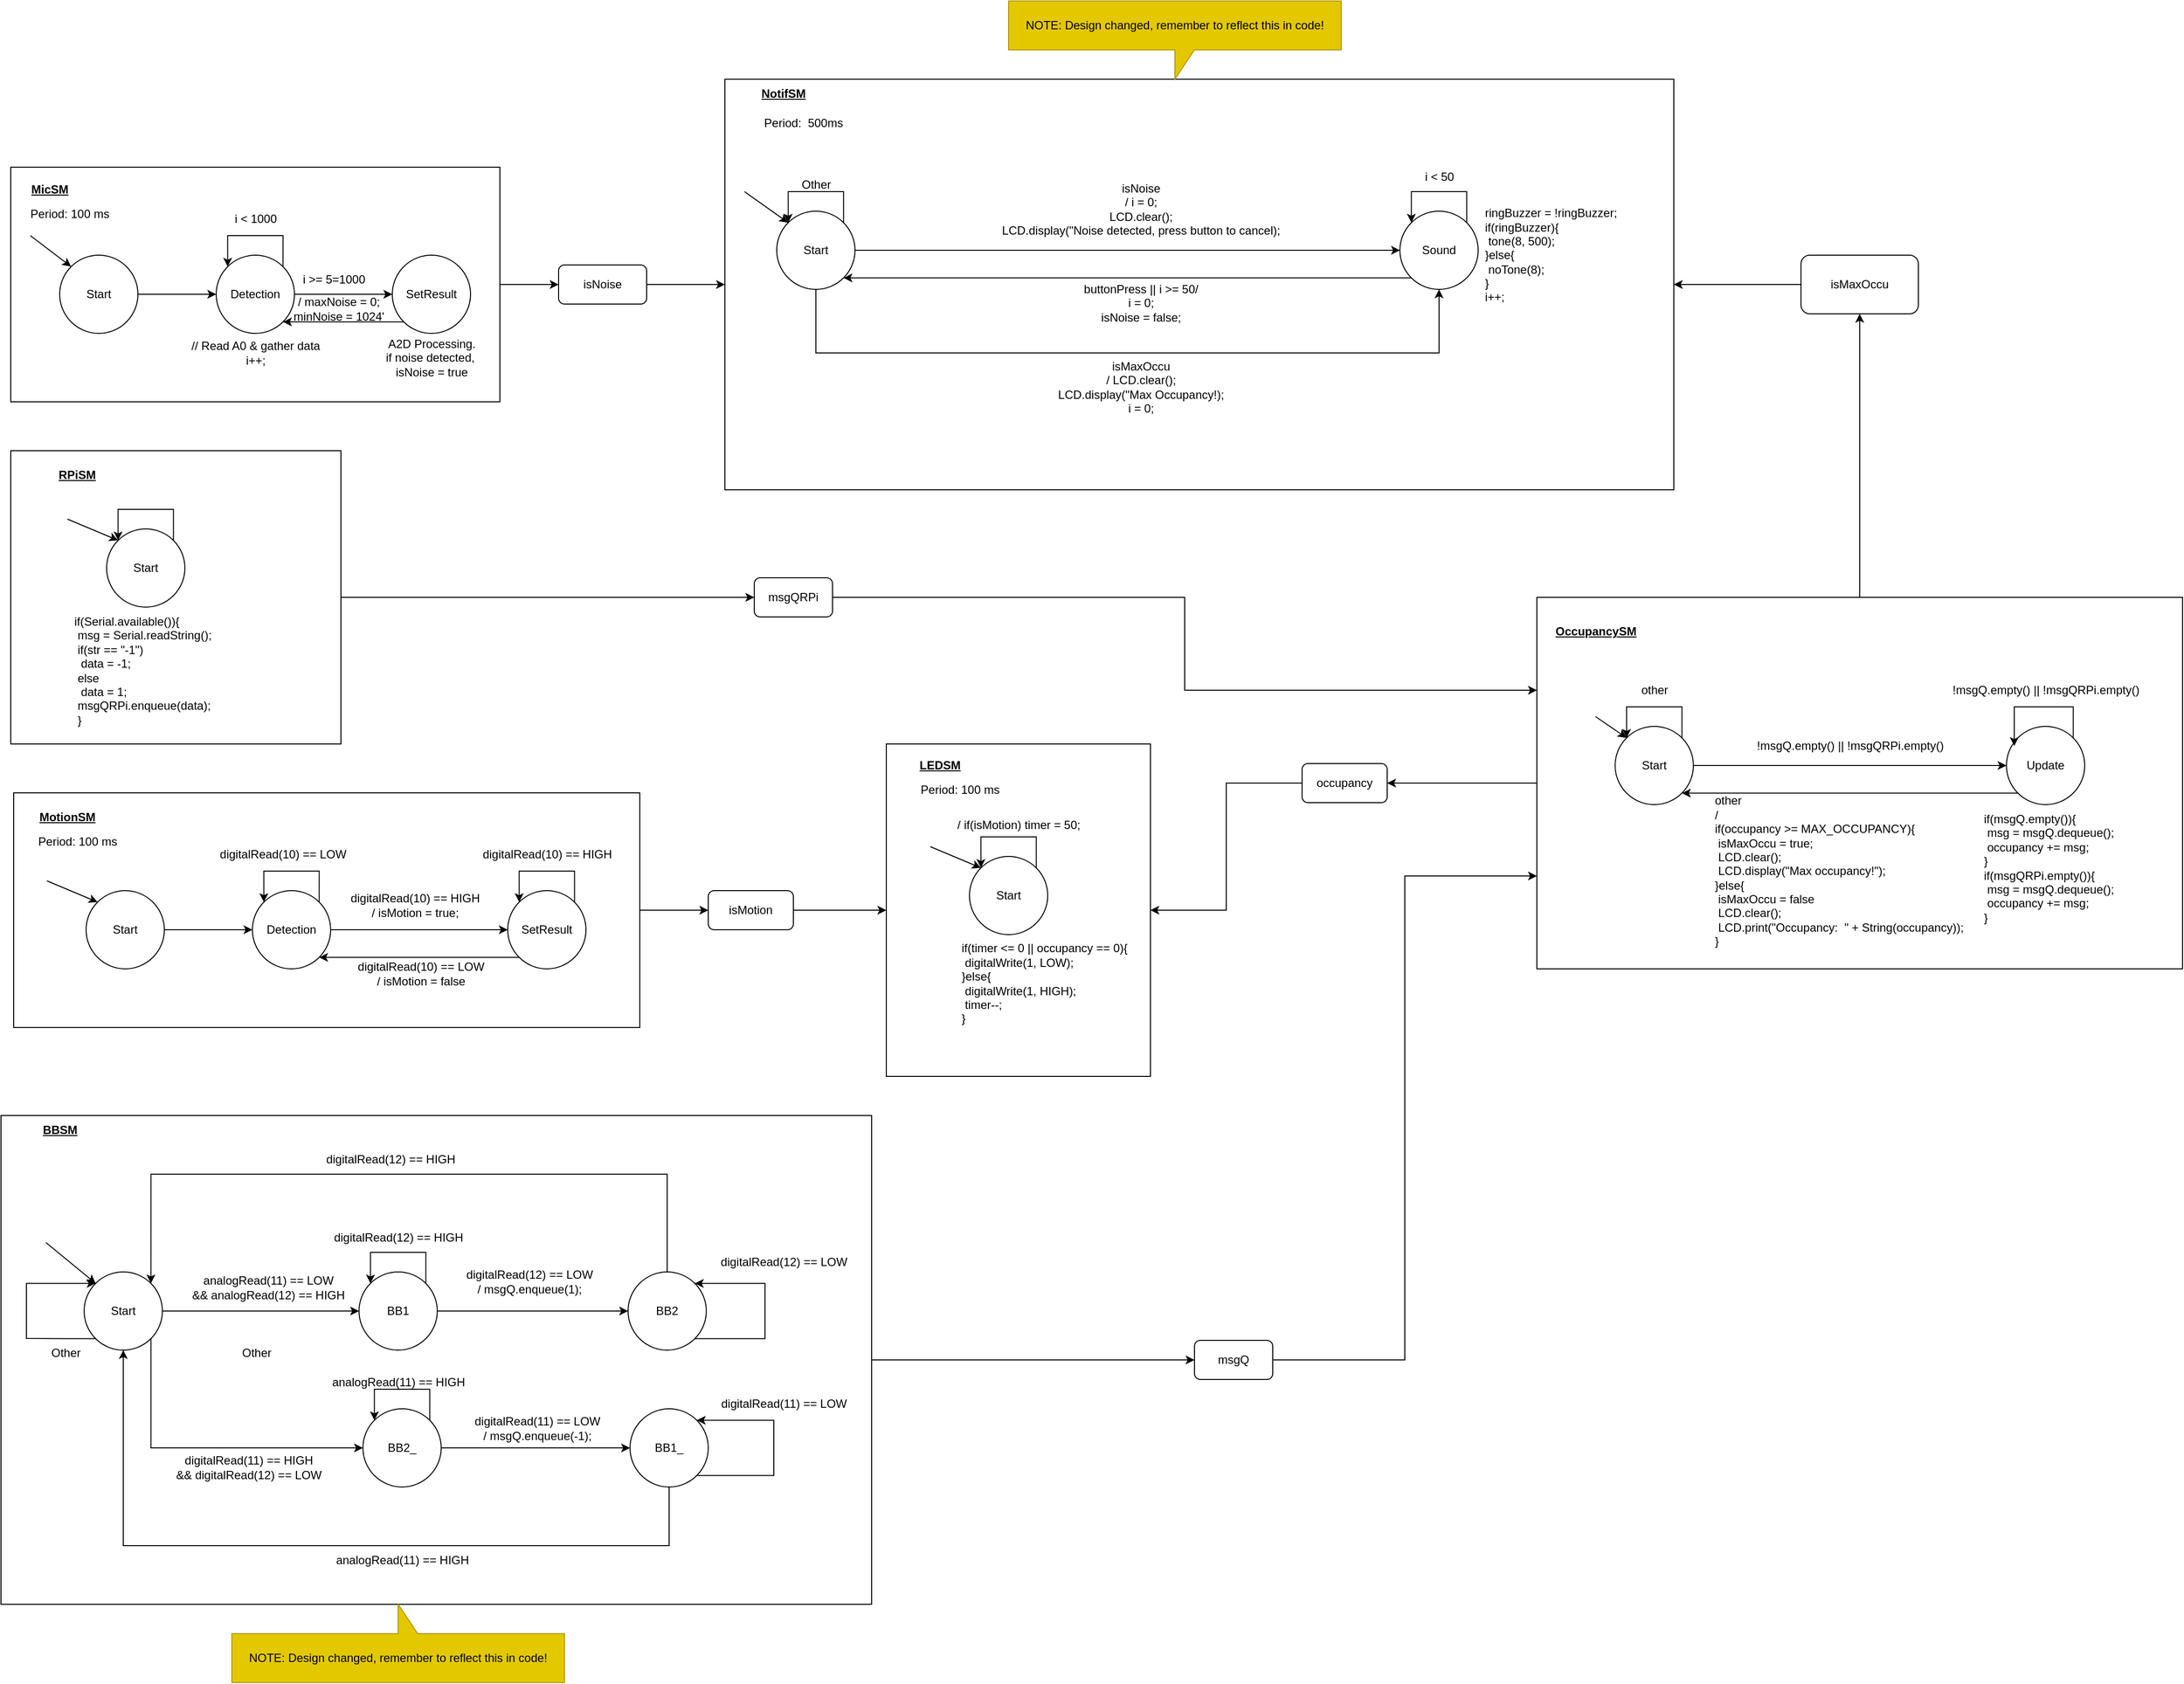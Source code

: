 <mxfile version="21.2.8" type="device" pages="2">
  <diagram name="State Machines" id="3Fu2tHPmSElFfZQrRwX7">
    <mxGraphModel dx="909" dy="1742" grid="1" gridSize="10" guides="1" tooltips="1" connect="1" arrows="1" fold="1" page="1" pageScale="1" pageWidth="850" pageHeight="1100" math="0" shadow="0">
      <root>
        <mxCell id="0" />
        <mxCell id="1" parent="0" />
        <mxCell id="Dv5pIiwYniil5ABrM-eD-25" value="" style="rounded=0;whiteSpace=wrap;html=1;fillColor=none;" parent="1" vertex="1">
          <mxGeometry x="120" width="500" height="240" as="geometry" />
        </mxCell>
        <mxCell id="RcwFCMAtQ21KHjXICten-14" value="" style="rounded=0;whiteSpace=wrap;html=1;fillColor=none;" parent="1" vertex="1">
          <mxGeometry x="110" y="970" width="890" height="500" as="geometry" />
        </mxCell>
        <mxCell id="o839yOLEN_f2s1I2kFfj-4" value="" style="rounded=0;whiteSpace=wrap;html=1;fillColor=none;" parent="1" vertex="1">
          <mxGeometry x="850" y="-90" width="970" height="420" as="geometry" />
        </mxCell>
        <mxCell id="o839yOLEN_f2s1I2kFfj-6" value="" style="rounded=0;whiteSpace=wrap;html=1;fillColor=none;" parent="1" vertex="1">
          <mxGeometry x="1680" y="440" width="660" height="380" as="geometry" />
        </mxCell>
        <mxCell id="Dv5pIiwYniil5ABrM-eD-34" value="" style="rounded=0;whiteSpace=wrap;html=1;fillColor=none;" parent="1" vertex="1">
          <mxGeometry x="120" y="290" width="337.5" height="300" as="geometry" />
        </mxCell>
        <mxCell id="Dv5pIiwYniil5ABrM-eD-3" value="" style="edgeStyle=orthogonalEdgeStyle;rounded=0;orthogonalLoop=1;jettySize=auto;html=1;" parent="1" source="Dv5pIiwYniil5ABrM-eD-1" target="Dv5pIiwYniil5ABrM-eD-2" edge="1">
          <mxGeometry relative="1" as="geometry" />
        </mxCell>
        <mxCell id="Dv5pIiwYniil5ABrM-eD-1" value="Start" style="ellipse;whiteSpace=wrap;html=1;aspect=fixed;rounded=0;" parent="1" vertex="1">
          <mxGeometry x="170" y="90" width="80" height="80" as="geometry" />
        </mxCell>
        <mxCell id="Dv5pIiwYniil5ABrM-eD-5" value="" style="edgeStyle=orthogonalEdgeStyle;rounded=0;orthogonalLoop=1;jettySize=auto;html=1;" parent="1" source="Dv5pIiwYniil5ABrM-eD-2" target="Dv5pIiwYniil5ABrM-eD-4" edge="1">
          <mxGeometry relative="1" as="geometry" />
        </mxCell>
        <mxCell id="Dv5pIiwYniil5ABrM-eD-2" value="Detection" style="ellipse;whiteSpace=wrap;html=1;aspect=fixed;rounded=0;" parent="1" vertex="1">
          <mxGeometry x="330" y="90" width="80" height="80" as="geometry" />
        </mxCell>
        <mxCell id="Dv5pIiwYniil5ABrM-eD-12" style="edgeStyle=orthogonalEdgeStyle;rounded=0;orthogonalLoop=1;jettySize=auto;html=1;exitX=0;exitY=1;exitDx=0;exitDy=0;entryX=1;entryY=1;entryDx=0;entryDy=0;" parent="1" source="Dv5pIiwYniil5ABrM-eD-4" target="Dv5pIiwYniil5ABrM-eD-2" edge="1">
          <mxGeometry relative="1" as="geometry" />
        </mxCell>
        <mxCell id="Dv5pIiwYniil5ABrM-eD-4" value="SetResult" style="ellipse;whiteSpace=wrap;html=1;aspect=fixed;rounded=0;" parent="1" vertex="1">
          <mxGeometry x="510" y="90" width="80" height="80" as="geometry" />
        </mxCell>
        <mxCell id="Dv5pIiwYniil5ABrM-eD-8" style="edgeStyle=orthogonalEdgeStyle;rounded=0;orthogonalLoop=1;jettySize=auto;html=1;exitX=1;exitY=0;exitDx=0;exitDy=0;entryX=0;entryY=0;entryDx=0;entryDy=0;" parent="1" source="Dv5pIiwYniil5ABrM-eD-2" target="Dv5pIiwYniil5ABrM-eD-2" edge="1">
          <mxGeometry relative="1" as="geometry">
            <Array as="points">
              <mxPoint x="398" y="70" />
              <mxPoint x="342" y="70" />
            </Array>
          </mxGeometry>
        </mxCell>
        <mxCell id="Dv5pIiwYniil5ABrM-eD-9" value="" style="endArrow=classic;html=1;rounded=0;entryX=0;entryY=0;entryDx=0;entryDy=0;" parent="1" target="Dv5pIiwYniil5ABrM-eD-1" edge="1">
          <mxGeometry width="50" height="50" relative="1" as="geometry">
            <mxPoint x="140" y="70" as="sourcePoint" />
            <mxPoint x="730" y="300" as="targetPoint" />
          </mxGeometry>
        </mxCell>
        <mxCell id="Dv5pIiwYniil5ABrM-eD-10" value="i &amp;lt; 1000" style="text;html=1;align=center;verticalAlign=middle;resizable=0;points=[];autosize=1;strokeColor=none;fillColor=none;rounded=0;" parent="1" vertex="1">
          <mxGeometry x="335" y="38" width="70" height="30" as="geometry" />
        </mxCell>
        <mxCell id="Dv5pIiwYniil5ABrM-eD-11" value="// Read A0 &amp;amp; gather data&lt;br&gt;i++;" style="text;html=1;align=center;verticalAlign=middle;resizable=0;points=[];autosize=1;strokeColor=none;fillColor=none;rounded=0;" parent="1" vertex="1">
          <mxGeometry x="295" y="170" width="150" height="40" as="geometry" />
        </mxCell>
        <mxCell id="Dv5pIiwYniil5ABrM-eD-14" value="i &amp;gt;= 5=1000" style="text;html=1;align=center;verticalAlign=middle;resizable=0;points=[];autosize=1;strokeColor=none;fillColor=none;rounded=0;" parent="1" vertex="1">
          <mxGeometry x="405" y="100" width="90" height="30" as="geometry" />
        </mxCell>
        <mxCell id="Dv5pIiwYniil5ABrM-eD-16" value="/ maxNoise = 0;&lt;br&gt;minNoise = 1024&#39;" style="text;html=1;align=center;verticalAlign=middle;resizable=0;points=[];autosize=1;strokeColor=none;fillColor=none;rounded=0;" parent="1" vertex="1">
          <mxGeometry x="395" y="125" width="120" height="40" as="geometry" />
        </mxCell>
        <mxCell id="Dv5pIiwYniil5ABrM-eD-19" value="A2D Processing.&lt;br&gt;if noise detected,&amp;nbsp;&lt;br&gt;isNoise = true" style="text;html=1;align=center;verticalAlign=middle;resizable=0;points=[];autosize=1;strokeColor=none;fillColor=none;rounded=0;" parent="1" vertex="1">
          <mxGeometry x="490" y="165" width="120" height="60" as="geometry" />
        </mxCell>
        <mxCell id="Dv5pIiwYniil5ABrM-eD-21" value="&lt;b&gt;&lt;u&gt;MicSM&lt;/u&gt;&lt;/b&gt;" style="text;html=1;strokeColor=none;fillColor=none;align=center;verticalAlign=middle;whiteSpace=wrap;rounded=0;" parent="1" vertex="1">
          <mxGeometry x="130" y="8" width="60" height="30" as="geometry" />
        </mxCell>
        <mxCell id="Dv5pIiwYniil5ABrM-eD-28" style="edgeStyle=orthogonalEdgeStyle;rounded=0;orthogonalLoop=1;jettySize=auto;html=1;exitX=1;exitY=0.5;exitDx=0;exitDy=0;entryX=0;entryY=0.5;entryDx=0;entryDy=0;" parent="1" source="Dv5pIiwYniil5ABrM-eD-25" target="Dv5pIiwYniil5ABrM-eD-27" edge="1">
          <mxGeometry relative="1" as="geometry" />
        </mxCell>
        <mxCell id="o839yOLEN_f2s1I2kFfj-12" style="edgeStyle=orthogonalEdgeStyle;rounded=0;orthogonalLoop=1;jettySize=auto;html=1;exitX=1;exitY=0.5;exitDx=0;exitDy=0;entryX=0;entryY=0.5;entryDx=0;entryDy=0;" parent="1" source="Dv5pIiwYniil5ABrM-eD-27" target="o839yOLEN_f2s1I2kFfj-4" edge="1">
          <mxGeometry relative="1" as="geometry" />
        </mxCell>
        <mxCell id="Dv5pIiwYniil5ABrM-eD-27" value="isNoise" style="rounded=1;whiteSpace=wrap;html=1;glass=0;" parent="1" vertex="1">
          <mxGeometry x="680" y="100" width="90" height="40" as="geometry" />
        </mxCell>
        <mxCell id="Dv5pIiwYniil5ABrM-eD-30" value="Start" style="ellipse;whiteSpace=wrap;html=1;aspect=fixed;rounded=0;" parent="1" vertex="1">
          <mxGeometry x="218" y="370" width="80" height="80" as="geometry" />
        </mxCell>
        <mxCell id="Dv5pIiwYniil5ABrM-eD-31" style="edgeStyle=orthogonalEdgeStyle;rounded=0;orthogonalLoop=1;jettySize=auto;html=1;exitX=1;exitY=0;exitDx=0;exitDy=0;entryX=0;entryY=0;entryDx=0;entryDy=0;" parent="1" source="Dv5pIiwYniil5ABrM-eD-30" target="Dv5pIiwYniil5ABrM-eD-30" edge="1">
          <mxGeometry relative="1" as="geometry">
            <Array as="points">
              <mxPoint x="286" y="350" />
              <mxPoint x="230" y="350" />
            </Array>
          </mxGeometry>
        </mxCell>
        <mxCell id="Dv5pIiwYniil5ABrM-eD-32" value="" style="endArrow=classic;html=1;rounded=0;entryX=0;entryY=0;entryDx=0;entryDy=0;" parent="1" target="Dv5pIiwYniil5ABrM-eD-30" edge="1">
          <mxGeometry width="50" height="50" relative="1" as="geometry">
            <mxPoint x="178" y="360" as="sourcePoint" />
            <mxPoint x="568" y="360" as="targetPoint" />
          </mxGeometry>
        </mxCell>
        <mxCell id="Dv5pIiwYniil5ABrM-eD-33" value="&lt;div&gt;if(Serial.available()){&lt;/div&gt;&lt;span style=&quot;white-space: pre;&quot;&gt; msg&lt;/span&gt;&amp;nbsp;= Serial.readString();&lt;br&gt;&lt;span style=&quot;white-space: pre;&quot;&gt; &lt;/span&gt;if(str == &quot;-1&quot;)&lt;br&gt;&lt;span style=&quot;white-space: pre;&quot;&gt; &lt;/span&gt;&lt;span style=&quot;white-space: pre;&quot;&gt; &lt;/span&gt;data = -1;&lt;br&gt;&lt;span style=&quot;white-space: pre;&quot;&gt; &lt;/span&gt;else&lt;br&gt;&lt;span style=&quot;white-space: pre;&quot;&gt; &lt;/span&gt;&lt;span style=&quot;white-space: pre;&quot;&gt; &lt;/span&gt;data = 1;&lt;br&gt;&lt;div&gt;&lt;span style=&quot;white-space: pre;&quot;&gt; &lt;/span&gt;msgQRPi.enqueue(data);&lt;/div&gt;&lt;div&gt;&amp;nbsp;}&lt;/div&gt;" style="text;html=1;align=left;verticalAlign=middle;resizable=0;points=[];autosize=1;strokeColor=none;fillColor=none;rounded=0;" parent="1" vertex="1">
          <mxGeometry x="183" y="450" width="160" height="130" as="geometry" />
        </mxCell>
        <mxCell id="RcwFCMAtQ21KHjXICten-20" style="edgeStyle=orthogonalEdgeStyle;rounded=0;orthogonalLoop=1;jettySize=auto;html=1;exitX=1;exitY=0.5;exitDx=0;exitDy=0;" parent="1" source="Dv5pIiwYniil5ABrM-eD-34" target="RcwFCMAtQ21KHjXICten-19" edge="1">
          <mxGeometry relative="1" as="geometry" />
        </mxCell>
        <mxCell id="Dv5pIiwYniil5ABrM-eD-35" value="&lt;b&gt;&lt;u&gt;RPiSM&lt;/u&gt;&lt;/b&gt;" style="text;html=1;strokeColor=none;fillColor=none;align=center;verticalAlign=middle;whiteSpace=wrap;rounded=0;" parent="1" vertex="1">
          <mxGeometry x="158" y="300" width="60" height="30" as="geometry" />
        </mxCell>
        <mxCell id="Ez3Ijse_aGsHcAxn60a9-5" style="edgeStyle=orthogonalEdgeStyle;rounded=0;orthogonalLoop=1;jettySize=auto;html=1;exitX=1;exitY=0.5;exitDx=0;exitDy=0;entryX=0;entryY=0.5;entryDx=0;entryDy=0;" parent="1" source="Ez3Ijse_aGsHcAxn60a9-1" target="Ez3Ijse_aGsHcAxn60a9-4" edge="1">
          <mxGeometry relative="1" as="geometry" />
        </mxCell>
        <mxCell id="Ez3Ijse_aGsHcAxn60a9-1" value="Start" style="ellipse;whiteSpace=wrap;html=1;aspect=fixed;rounded=0;" parent="1" vertex="1">
          <mxGeometry x="197" y="740" width="80" height="80" as="geometry" />
        </mxCell>
        <mxCell id="Ez3Ijse_aGsHcAxn60a9-2" value="" style="endArrow=classic;html=1;rounded=0;entryX=0;entryY=0;entryDx=0;entryDy=0;" parent="1" target="Ez3Ijse_aGsHcAxn60a9-1" edge="1">
          <mxGeometry width="50" height="50" relative="1" as="geometry">
            <mxPoint x="157" y="730" as="sourcePoint" />
            <mxPoint x="457" y="700" as="targetPoint" />
          </mxGeometry>
        </mxCell>
        <mxCell id="Ez3Ijse_aGsHcAxn60a9-12" value="" style="edgeStyle=orthogonalEdgeStyle;rounded=0;orthogonalLoop=1;jettySize=auto;html=1;" parent="1" source="Ez3Ijse_aGsHcAxn60a9-4" target="Ez3Ijse_aGsHcAxn60a9-11" edge="1">
          <mxGeometry relative="1" as="geometry" />
        </mxCell>
        <mxCell id="Ez3Ijse_aGsHcAxn60a9-4" value="Detection" style="ellipse;whiteSpace=wrap;html=1;aspect=fixed;rounded=0;" parent="1" vertex="1">
          <mxGeometry x="367" y="740" width="80" height="80" as="geometry" />
        </mxCell>
        <mxCell id="Ez3Ijse_aGsHcAxn60a9-13" style="edgeStyle=orthogonalEdgeStyle;rounded=0;orthogonalLoop=1;jettySize=auto;html=1;exitX=0;exitY=1;exitDx=0;exitDy=0;entryX=1;entryY=1;entryDx=0;entryDy=0;" parent="1" source="Ez3Ijse_aGsHcAxn60a9-11" target="Ez3Ijse_aGsHcAxn60a9-4" edge="1">
          <mxGeometry relative="1" as="geometry" />
        </mxCell>
        <mxCell id="Ez3Ijse_aGsHcAxn60a9-11" value="SetResult" style="ellipse;whiteSpace=wrap;html=1;aspect=fixed;rounded=0;" parent="1" vertex="1">
          <mxGeometry x="628" y="740" width="80" height="80" as="geometry" />
        </mxCell>
        <mxCell id="Ez3Ijse_aGsHcAxn60a9-14" style="edgeStyle=orthogonalEdgeStyle;rounded=0;orthogonalLoop=1;jettySize=auto;html=1;exitX=1;exitY=0;exitDx=0;exitDy=0;entryX=0;entryY=0;entryDx=0;entryDy=0;" parent="1" source="Ez3Ijse_aGsHcAxn60a9-4" target="Ez3Ijse_aGsHcAxn60a9-4" edge="1">
          <mxGeometry relative="1" as="geometry">
            <Array as="points">
              <mxPoint x="435" y="720" />
              <mxPoint x="379" y="720" />
            </Array>
          </mxGeometry>
        </mxCell>
        <mxCell id="Ez3Ijse_aGsHcAxn60a9-15" value="digitalRead(10) == LOW" style="text;html=1;align=center;verticalAlign=middle;resizable=0;points=[];autosize=1;strokeColor=none;fillColor=none;rounded=0;" parent="1" vertex="1">
          <mxGeometry x="323" y="688" width="150" height="30" as="geometry" />
        </mxCell>
        <mxCell id="Ez3Ijse_aGsHcAxn60a9-16" value="digitalRead(10) == HIGH&lt;br&gt;/ isMotion = true;" style="text;html=1;align=center;verticalAlign=middle;resizable=0;points=[];autosize=1;strokeColor=none;fillColor=none;rounded=0;" parent="1" vertex="1">
          <mxGeometry x="453" y="735" width="160" height="40" as="geometry" />
        </mxCell>
        <mxCell id="Ez3Ijse_aGsHcAxn60a9-17" value="digitalRead(10) == LOW&lt;br&gt;/ isMotion = false" style="text;html=1;align=center;verticalAlign=middle;resizable=0;points=[];autosize=1;strokeColor=none;fillColor=none;rounded=0;" parent="1" vertex="1">
          <mxGeometry x="464" y="805" width="150" height="40" as="geometry" />
        </mxCell>
        <mxCell id="Ez3Ijse_aGsHcAxn60a9-18" style="edgeStyle=orthogonalEdgeStyle;rounded=0;orthogonalLoop=1;jettySize=auto;html=1;exitX=1;exitY=0;exitDx=0;exitDy=0;entryX=0;entryY=0;entryDx=0;entryDy=0;" parent="1" source="Ez3Ijse_aGsHcAxn60a9-11" target="Ez3Ijse_aGsHcAxn60a9-11" edge="1">
          <mxGeometry relative="1" as="geometry">
            <Array as="points">
              <mxPoint x="696" y="720" />
              <mxPoint x="640" y="720" />
            </Array>
          </mxGeometry>
        </mxCell>
        <mxCell id="Ez3Ijse_aGsHcAxn60a9-19" value="digitalRead(10) == HIGH" style="text;html=1;align=center;verticalAlign=middle;resizable=0;points=[];autosize=1;strokeColor=none;fillColor=none;rounded=0;" parent="1" vertex="1">
          <mxGeometry x="588" y="688" width="160" height="30" as="geometry" />
        </mxCell>
        <mxCell id="Ez3Ijse_aGsHcAxn60a9-24" style="edgeStyle=orthogonalEdgeStyle;rounded=0;orthogonalLoop=1;jettySize=auto;html=1;" parent="1" source="Ez3Ijse_aGsHcAxn60a9-20" target="Ez3Ijse_aGsHcAxn60a9-23" edge="1">
          <mxGeometry relative="1" as="geometry" />
        </mxCell>
        <mxCell id="Ez3Ijse_aGsHcAxn60a9-20" value="" style="rounded=0;whiteSpace=wrap;html=1;fillColor=none;" parent="1" vertex="1">
          <mxGeometry x="123" y="640" width="640" height="240" as="geometry" />
        </mxCell>
        <mxCell id="Ez3Ijse_aGsHcAxn60a9-21" value="&lt;b&gt;&lt;u&gt;MotionSM&lt;/u&gt;&lt;/b&gt;" style="text;html=1;strokeColor=none;fillColor=none;align=center;verticalAlign=middle;whiteSpace=wrap;rounded=0;" parent="1" vertex="1">
          <mxGeometry x="148" y="650" width="60" height="30" as="geometry" />
        </mxCell>
        <mxCell id="RcwFCMAtQ21KHjXICten-48" style="edgeStyle=orthogonalEdgeStyle;rounded=0;orthogonalLoop=1;jettySize=auto;html=1;entryX=0;entryY=0.5;entryDx=0;entryDy=0;" parent="1" source="Ez3Ijse_aGsHcAxn60a9-23" target="RcwFCMAtQ21KHjXICten-46" edge="1">
          <mxGeometry relative="1" as="geometry" />
        </mxCell>
        <mxCell id="Ez3Ijse_aGsHcAxn60a9-23" value="isMotion" style="rounded=1;whiteSpace=wrap;html=1;" parent="1" vertex="1">
          <mxGeometry x="833" y="740" width="87" height="40" as="geometry" />
        </mxCell>
        <mxCell id="Ez3Ijse_aGsHcAxn60a9-28" value="" style="edgeStyle=orthogonalEdgeStyle;rounded=0;orthogonalLoop=1;jettySize=auto;html=1;" parent="1" source="Ez3Ijse_aGsHcAxn60a9-25" target="Ez3Ijse_aGsHcAxn60a9-27" edge="1">
          <mxGeometry relative="1" as="geometry" />
        </mxCell>
        <mxCell id="27bhIKVXgoMDS7MVKz2C-19" style="edgeStyle=orthogonalEdgeStyle;rounded=0;orthogonalLoop=1;jettySize=auto;html=1;exitX=1;exitY=1;exitDx=0;exitDy=0;entryX=0;entryY=0.5;entryDx=0;entryDy=0;" edge="1" parent="1" source="Ez3Ijse_aGsHcAxn60a9-25" target="27bhIKVXgoMDS7MVKz2C-13">
          <mxGeometry relative="1" as="geometry">
            <Array as="points">
              <mxPoint x="263" y="1310" />
            </Array>
          </mxGeometry>
        </mxCell>
        <mxCell id="Ez3Ijse_aGsHcAxn60a9-25" value="Start" style="ellipse;whiteSpace=wrap;html=1;aspect=fixed;rounded=0;" parent="1" vertex="1">
          <mxGeometry x="195" y="1130" width="80" height="80" as="geometry" />
        </mxCell>
        <mxCell id="Ez3Ijse_aGsHcAxn60a9-26" value="" style="endArrow=classic;html=1;rounded=0;entryX=0;entryY=0;entryDx=0;entryDy=0;" parent="1" target="Ez3Ijse_aGsHcAxn60a9-25" edge="1">
          <mxGeometry width="50" height="50" relative="1" as="geometry">
            <mxPoint x="156" y="1100" as="sourcePoint" />
            <mxPoint x="776" y="920" as="targetPoint" />
          </mxGeometry>
        </mxCell>
        <mxCell id="Ez3Ijse_aGsHcAxn60a9-30" value="" style="edgeStyle=orthogonalEdgeStyle;rounded=0;orthogonalLoop=1;jettySize=auto;html=1;" parent="1" source="Ez3Ijse_aGsHcAxn60a9-27" target="Ez3Ijse_aGsHcAxn60a9-29" edge="1">
          <mxGeometry relative="1" as="geometry" />
        </mxCell>
        <mxCell id="Ez3Ijse_aGsHcAxn60a9-27" value="BB1" style="ellipse;whiteSpace=wrap;html=1;aspect=fixed;rounded=0;" parent="1" vertex="1">
          <mxGeometry x="476" y="1130" width="80" height="80" as="geometry" />
        </mxCell>
        <mxCell id="Ez3Ijse_aGsHcAxn60a9-34" style="edgeStyle=orthogonalEdgeStyle;rounded=0;orthogonalLoop=1;jettySize=auto;html=1;exitX=0.5;exitY=0;exitDx=0;exitDy=0;entryX=1;entryY=0;entryDx=0;entryDy=0;" parent="1" source="Ez3Ijse_aGsHcAxn60a9-29" target="Ez3Ijse_aGsHcAxn60a9-25" edge="1">
          <mxGeometry relative="1" as="geometry">
            <Array as="points">
              <mxPoint x="791" y="1030" />
              <mxPoint x="263" y="1030" />
            </Array>
          </mxGeometry>
        </mxCell>
        <mxCell id="Ez3Ijse_aGsHcAxn60a9-29" value="BB2" style="ellipse;whiteSpace=wrap;html=1;aspect=fixed;rounded=0;" parent="1" vertex="1">
          <mxGeometry x="751" y="1130" width="80" height="80" as="geometry" />
        </mxCell>
        <mxCell id="Ez3Ijse_aGsHcAxn60a9-38" style="edgeStyle=orthogonalEdgeStyle;rounded=0;orthogonalLoop=1;jettySize=auto;html=1;exitX=0;exitY=1;exitDx=0;exitDy=0;entryX=0;entryY=0;entryDx=0;entryDy=0;" parent="1" source="Ez3Ijse_aGsHcAxn60a9-25" target="Ez3Ijse_aGsHcAxn60a9-25" edge="1">
          <mxGeometry relative="1" as="geometry">
            <Array as="points">
              <mxPoint x="176" y="1198" />
              <mxPoint x="136" y="1198" />
              <mxPoint x="136" y="1142" />
              <mxPoint x="186" y="1142" />
            </Array>
          </mxGeometry>
        </mxCell>
        <mxCell id="Ez3Ijse_aGsHcAxn60a9-40" style="edgeStyle=orthogonalEdgeStyle;rounded=0;orthogonalLoop=1;jettySize=auto;html=1;exitX=1;exitY=0;exitDx=0;exitDy=0;entryX=0;entryY=0;entryDx=0;entryDy=0;" parent="1" source="Ez3Ijse_aGsHcAxn60a9-27" target="Ez3Ijse_aGsHcAxn60a9-27" edge="1">
          <mxGeometry relative="1" as="geometry">
            <Array as="points">
              <mxPoint x="544" y="1110" />
              <mxPoint x="488" y="1110" />
            </Array>
          </mxGeometry>
        </mxCell>
        <mxCell id="Ez3Ijse_aGsHcAxn60a9-41" style="edgeStyle=orthogonalEdgeStyle;rounded=0;orthogonalLoop=1;jettySize=auto;html=1;exitX=1;exitY=1;exitDx=0;exitDy=0;entryX=1;entryY=0;entryDx=0;entryDy=0;" parent="1" source="Ez3Ijse_aGsHcAxn60a9-29" target="Ez3Ijse_aGsHcAxn60a9-29" edge="1">
          <mxGeometry relative="1" as="geometry">
            <Array as="points">
              <mxPoint x="891" y="1198" />
              <mxPoint x="891" y="1142" />
            </Array>
          </mxGeometry>
        </mxCell>
        <mxCell id="RcwFCMAtQ21KHjXICten-4" value="digitalRead(11) == HIGH&lt;br&gt;&amp;amp;&amp;amp; digitalRead(12) == LOW" style="text;html=1;align=center;verticalAlign=middle;resizable=0;points=[];autosize=1;strokeColor=none;fillColor=none;rounded=0;" parent="1" vertex="1">
          <mxGeometry x="278" y="1310" width="170" height="40" as="geometry" />
        </mxCell>
        <mxCell id="RcwFCMAtQ21KHjXICten-6" value="digitalRead(12) == LOW" style="text;html=1;align=center;verticalAlign=middle;resizable=0;points=[];autosize=1;strokeColor=none;fillColor=none;rounded=0;" parent="1" vertex="1">
          <mxGeometry x="835" y="1105" width="150" height="30" as="geometry" />
        </mxCell>
        <mxCell id="RcwFCMAtQ21KHjXICten-7" value="digitalRead(12) == HIGH" style="text;html=1;align=center;verticalAlign=middle;resizable=0;points=[];autosize=1;strokeColor=none;fillColor=none;rounded=0;" parent="1" vertex="1">
          <mxGeometry x="436" y="1080" width="160" height="30" as="geometry" />
        </mxCell>
        <mxCell id="RcwFCMAtQ21KHjXICten-8" value="Other" style="text;html=1;align=center;verticalAlign=middle;resizable=0;points=[];autosize=1;strokeColor=none;fillColor=none;rounded=0;" parent="1" vertex="1">
          <mxGeometry x="346" y="1198" width="50" height="30" as="geometry" />
        </mxCell>
        <mxCell id="RcwFCMAtQ21KHjXICten-10" value="analogRead(11) == LOW&lt;br&gt;&amp;amp;&amp;amp; analogRead(12) == HIGH" style="text;html=1;align=center;verticalAlign=middle;resizable=0;points=[];autosize=1;strokeColor=none;fillColor=none;rounded=0;" parent="1" vertex="1">
          <mxGeometry x="293" y="1126" width="180" height="40" as="geometry" />
        </mxCell>
        <mxCell id="RcwFCMAtQ21KHjXICten-11" value="Other" style="text;html=1;align=center;verticalAlign=middle;resizable=0;points=[];autosize=1;strokeColor=none;fillColor=none;rounded=0;" parent="1" vertex="1">
          <mxGeometry x="151" y="1198" width="50" height="30" as="geometry" />
        </mxCell>
        <mxCell id="RcwFCMAtQ21KHjXICten-12" value="digitalRead(12) == LOW&lt;br&gt;/ msgQ.enqueue(1);" style="text;html=1;align=center;verticalAlign=middle;resizable=0;points=[];autosize=1;strokeColor=none;fillColor=none;rounded=0;" parent="1" vertex="1">
          <mxGeometry x="575" y="1120" width="150" height="40" as="geometry" />
        </mxCell>
        <mxCell id="RcwFCMAtQ21KHjXICten-13" value="&lt;b&gt;&lt;u&gt;BBSM&lt;/u&gt;&lt;/b&gt;" style="text;html=1;align=center;verticalAlign=middle;resizable=0;points=[];autosize=1;strokeColor=none;fillColor=none;rounded=0;" parent="1" vertex="1">
          <mxGeometry x="140" y="970" width="60" height="30" as="geometry" />
        </mxCell>
        <mxCell id="RcwFCMAtQ21KHjXICten-18" style="edgeStyle=orthogonalEdgeStyle;rounded=0;orthogonalLoop=1;jettySize=auto;html=1;entryX=0;entryY=0.5;entryDx=0;entryDy=0;" parent="1" source="RcwFCMAtQ21KHjXICten-14" target="RcwFCMAtQ21KHjXICten-17" edge="1">
          <mxGeometry relative="1" as="geometry" />
        </mxCell>
        <mxCell id="o839yOLEN_f2s1I2kFfj-14" style="edgeStyle=orthogonalEdgeStyle;rounded=0;orthogonalLoop=1;jettySize=auto;html=1;exitX=1;exitY=0.5;exitDx=0;exitDy=0;entryX=0;entryY=0.75;entryDx=0;entryDy=0;" parent="1" source="RcwFCMAtQ21KHjXICten-17" target="o839yOLEN_f2s1I2kFfj-6" edge="1">
          <mxGeometry relative="1" as="geometry" />
        </mxCell>
        <mxCell id="RcwFCMAtQ21KHjXICten-17" value="msgQ" style="rounded=1;whiteSpace=wrap;html=1;" parent="1" vertex="1">
          <mxGeometry x="1330" y="1200" width="80" height="40" as="geometry" />
        </mxCell>
        <mxCell id="o839yOLEN_f2s1I2kFfj-13" style="edgeStyle=orthogonalEdgeStyle;rounded=0;orthogonalLoop=1;jettySize=auto;html=1;exitX=1;exitY=0.5;exitDx=0;exitDy=0;entryX=0;entryY=0.25;entryDx=0;entryDy=0;" parent="1" source="RcwFCMAtQ21KHjXICten-19" target="o839yOLEN_f2s1I2kFfj-6" edge="1">
          <mxGeometry relative="1" as="geometry" />
        </mxCell>
        <mxCell id="RcwFCMAtQ21KHjXICten-19" value="msgQRPi" style="rounded=1;whiteSpace=wrap;html=1;" parent="1" vertex="1">
          <mxGeometry x="880" y="420" width="80" height="40" as="geometry" />
        </mxCell>
        <mxCell id="RcwFCMAtQ21KHjXICten-30" value="" style="edgeStyle=orthogonalEdgeStyle;rounded=0;orthogonalLoop=1;jettySize=auto;html=1;entryX=0;entryY=0.5;entryDx=0;entryDy=0;" parent="1" source="RcwFCMAtQ21KHjXICten-28" target="RcwFCMAtQ21KHjXICten-32" edge="1">
          <mxGeometry relative="1" as="geometry">
            <mxPoint x="1290" y="85" as="targetPoint" />
          </mxGeometry>
        </mxCell>
        <mxCell id="RcwFCMAtQ21KHjXICten-65" style="edgeStyle=orthogonalEdgeStyle;rounded=0;orthogonalLoop=1;jettySize=auto;html=1;exitX=0.5;exitY=1;exitDx=0;exitDy=0;entryX=0.5;entryY=1;entryDx=0;entryDy=0;" parent="1" source="RcwFCMAtQ21KHjXICten-28" target="RcwFCMAtQ21KHjXICten-32" edge="1">
          <mxGeometry relative="1" as="geometry">
            <Array as="points">
              <mxPoint x="943" y="190" />
              <mxPoint x="1580" y="190" />
            </Array>
          </mxGeometry>
        </mxCell>
        <mxCell id="RcwFCMAtQ21KHjXICten-28" value="Start" style="ellipse;whiteSpace=wrap;html=1;aspect=fixed;rounded=0;" parent="1" vertex="1">
          <mxGeometry x="903" y="45" width="80" height="80" as="geometry" />
        </mxCell>
        <mxCell id="RcwFCMAtQ21KHjXICten-31" style="edgeStyle=orthogonalEdgeStyle;rounded=0;orthogonalLoop=1;jettySize=auto;html=1;entryX=1;entryY=1;entryDx=0;entryDy=0;exitX=0;exitY=1;exitDx=0;exitDy=0;" parent="1" source="RcwFCMAtQ21KHjXICten-32" target="RcwFCMAtQ21KHjXICten-28" edge="1">
          <mxGeometry relative="1" as="geometry">
            <mxPoint x="1022" y="135" as="targetPoint" />
            <mxPoint x="1302" y="113" as="sourcePoint" />
          </mxGeometry>
        </mxCell>
        <mxCell id="RcwFCMAtQ21KHjXICten-32" value="Sound" style="ellipse;whiteSpace=wrap;html=1;aspect=fixed;rounded=0;" parent="1" vertex="1">
          <mxGeometry x="1540" y="45" width="80" height="80" as="geometry" />
        </mxCell>
        <mxCell id="RcwFCMAtQ21KHjXICten-35" style="edgeStyle=orthogonalEdgeStyle;rounded=0;orthogonalLoop=1;jettySize=auto;html=1;exitX=1;exitY=0;exitDx=0;exitDy=0;entryX=0;entryY=0;entryDx=0;entryDy=0;" parent="1" source="RcwFCMAtQ21KHjXICten-32" target="RcwFCMAtQ21KHjXICten-32" edge="1">
          <mxGeometry relative="1" as="geometry">
            <Array as="points">
              <mxPoint x="1608" y="25" />
              <mxPoint x="1552" y="25" />
            </Array>
          </mxGeometry>
        </mxCell>
        <mxCell id="RcwFCMAtQ21KHjXICten-40" value="" style="endArrow=classic;html=1;rounded=0;entryX=0;entryY=0;entryDx=0;entryDy=0;" parent="1" target="RcwFCMAtQ21KHjXICten-28" edge="1">
          <mxGeometry width="50" height="50" relative="1" as="geometry">
            <mxPoint x="870" y="25" as="sourcePoint" />
            <mxPoint x="710" y="465" as="targetPoint" />
          </mxGeometry>
        </mxCell>
        <mxCell id="RcwFCMAtQ21KHjXICten-42" value="Start" style="ellipse;whiteSpace=wrap;html=1;aspect=fixed;rounded=0;" parent="1" vertex="1">
          <mxGeometry x="1100" y="705" width="80" height="80" as="geometry" />
        </mxCell>
        <mxCell id="RcwFCMAtQ21KHjXICten-43" style="edgeStyle=orthogonalEdgeStyle;rounded=0;orthogonalLoop=1;jettySize=auto;html=1;exitX=1;exitY=0;exitDx=0;exitDy=0;entryX=0;entryY=0;entryDx=0;entryDy=0;" parent="1" source="RcwFCMAtQ21KHjXICten-42" target="RcwFCMAtQ21KHjXICten-42" edge="1">
          <mxGeometry relative="1" as="geometry">
            <Array as="points">
              <mxPoint x="1168" y="685" />
              <mxPoint x="1112" y="685" />
            </Array>
          </mxGeometry>
        </mxCell>
        <mxCell id="RcwFCMAtQ21KHjXICten-44" value="" style="endArrow=classic;html=1;rounded=0;entryX=0;entryY=0;entryDx=0;entryDy=0;" parent="1" target="RcwFCMAtQ21KHjXICten-42" edge="1">
          <mxGeometry width="50" height="50" relative="1" as="geometry">
            <mxPoint x="1060" y="695" as="sourcePoint" />
            <mxPoint x="1450" y="695" as="targetPoint" />
          </mxGeometry>
        </mxCell>
        <mxCell id="RcwFCMAtQ21KHjXICten-45" value="&lt;div&gt;if(timer &amp;lt;= 0 || occupancy == 0){&lt;br&gt;&lt;span style=&quot;white-space: pre;&quot;&gt; &lt;/span&gt;digitalWrite(1, LOW);&lt;br&gt;}else{&lt;br&gt;&lt;span style=&quot;white-space: pre;&quot;&gt; &lt;/span&gt;digitalWrite(1, HIGH);&lt;br&gt;&lt;span style=&quot;white-space: pre;&quot;&gt; &lt;/span&gt;timer--;&lt;br&gt;&lt;/div&gt;&lt;div&gt;}&lt;/div&gt;" style="text;html=1;align=left;verticalAlign=middle;resizable=0;points=[];autosize=1;strokeColor=none;fillColor=none;rounded=0;" parent="1" vertex="1">
          <mxGeometry x="1090" y="785" width="190" height="100" as="geometry" />
        </mxCell>
        <mxCell id="RcwFCMAtQ21KHjXICten-46" value="" style="rounded=0;whiteSpace=wrap;html=1;fillColor=none;" parent="1" vertex="1">
          <mxGeometry x="1015" y="590" width="270" height="340" as="geometry" />
        </mxCell>
        <mxCell id="RcwFCMAtQ21KHjXICten-47" value="&lt;b&gt;&lt;u&gt;LEDSM&lt;/u&gt;&lt;/b&gt;" style="text;html=1;strokeColor=none;fillColor=none;align=center;verticalAlign=middle;whiteSpace=wrap;rounded=0;" parent="1" vertex="1">
          <mxGeometry x="1040" y="597" width="60" height="30" as="geometry" />
        </mxCell>
        <mxCell id="RcwFCMAtQ21KHjXICten-49" value="/ if(isMotion) timer = 50;" style="text;html=1;align=center;verticalAlign=middle;resizable=0;points=[];autosize=1;strokeColor=none;fillColor=none;rounded=0;" parent="1" vertex="1">
          <mxGeometry x="1075" y="658" width="150" height="30" as="geometry" />
        </mxCell>
        <mxCell id="RcwFCMAtQ21KHjXICten-50" value="&lt;b&gt;&lt;u&gt;NotifSM&lt;/u&gt;&lt;/b&gt;" style="text;html=1;strokeColor=none;fillColor=none;align=center;verticalAlign=middle;whiteSpace=wrap;rounded=0;" parent="1" vertex="1">
          <mxGeometry x="880" y="-90" width="60" height="30" as="geometry" />
        </mxCell>
        <mxCell id="RcwFCMAtQ21KHjXICten-51" style="edgeStyle=orthogonalEdgeStyle;rounded=0;orthogonalLoop=1;jettySize=auto;html=1;exitX=1;exitY=0;exitDx=0;exitDy=0;entryX=0;entryY=0;entryDx=0;entryDy=0;" parent="1" source="RcwFCMAtQ21KHjXICten-28" target="RcwFCMAtQ21KHjXICten-28" edge="1">
          <mxGeometry relative="1" as="geometry">
            <Array as="points">
              <mxPoint x="971" y="25" />
              <mxPoint x="915" y="25" />
            </Array>
          </mxGeometry>
        </mxCell>
        <mxCell id="RcwFCMAtQ21KHjXICten-52" value="Other" style="text;html=1;align=center;verticalAlign=middle;resizable=0;points=[];autosize=1;strokeColor=none;fillColor=none;rounded=0;" parent="1" vertex="1">
          <mxGeometry x="918" y="3" width="50" height="30" as="geometry" />
        </mxCell>
        <mxCell id="RcwFCMAtQ21KHjXICten-53" value="isNoise&lt;br&gt;/ i = 0;&lt;br&gt;LCD.clear();&lt;br&gt;LCD.display(&quot;Noise detected, press button to cancel);" style="text;html=1;align=center;verticalAlign=middle;resizable=0;points=[];autosize=1;strokeColor=none;fillColor=none;rounded=0;" parent="1" vertex="1">
          <mxGeometry x="1120" y="8" width="310" height="70" as="geometry" />
        </mxCell>
        <mxCell id="RcwFCMAtQ21KHjXICten-55" value="buttonPress || i &amp;gt;= 50/&lt;br&gt;i = 0;&lt;br&gt;isNoise = false;" style="text;html=1;align=center;verticalAlign=middle;resizable=0;points=[];autosize=1;strokeColor=none;fillColor=none;rounded=0;" parent="1" vertex="1">
          <mxGeometry x="1205" y="109" width="140" height="60" as="geometry" />
        </mxCell>
        <mxCell id="RcwFCMAtQ21KHjXICten-57" value="i &amp;lt; 50" style="text;html=1;align=center;verticalAlign=middle;resizable=0;points=[];autosize=1;strokeColor=none;fillColor=none;rounded=0;" parent="1" vertex="1">
          <mxGeometry x="1555" y="-5" width="50" height="30" as="geometry" />
        </mxCell>
        <mxCell id="RcwFCMAtQ21KHjXICten-61" value="" style="edgeStyle=orthogonalEdgeStyle;rounded=0;orthogonalLoop=1;jettySize=auto;html=1;" parent="1" source="RcwFCMAtQ21KHjXICten-58" target="RcwFCMAtQ21KHjXICten-60" edge="1">
          <mxGeometry relative="1" as="geometry" />
        </mxCell>
        <mxCell id="RcwFCMAtQ21KHjXICten-58" value="Start" style="ellipse;whiteSpace=wrap;html=1;aspect=fixed;rounded=0;" parent="1" vertex="1">
          <mxGeometry x="1760" y="572" width="80" height="80" as="geometry" />
        </mxCell>
        <mxCell id="RcwFCMAtQ21KHjXICten-59" value="" style="endArrow=classic;html=1;rounded=0;entryX=0;entryY=0;entryDx=0;entryDy=0;" parent="1" target="RcwFCMAtQ21KHjXICten-58" edge="1">
          <mxGeometry width="50" height="50" relative="1" as="geometry">
            <mxPoint x="1740" y="562" as="sourcePoint" />
            <mxPoint x="1830" y="582" as="targetPoint" />
          </mxGeometry>
        </mxCell>
        <mxCell id="RcwFCMAtQ21KHjXICten-62" style="edgeStyle=orthogonalEdgeStyle;rounded=0;orthogonalLoop=1;jettySize=auto;html=1;exitX=0;exitY=1;exitDx=0;exitDy=0;entryX=1;entryY=1;entryDx=0;entryDy=0;" parent="1" source="RcwFCMAtQ21KHjXICten-60" target="RcwFCMAtQ21KHjXICten-58" edge="1">
          <mxGeometry relative="1" as="geometry" />
        </mxCell>
        <mxCell id="RcwFCMAtQ21KHjXICten-60" value="Update" style="ellipse;whiteSpace=wrap;html=1;aspect=fixed;rounded=0;" parent="1" vertex="1">
          <mxGeometry x="2160" y="572" width="80" height="80" as="geometry" />
        </mxCell>
        <mxCell id="RcwFCMAtQ21KHjXICten-63" style="edgeStyle=orthogonalEdgeStyle;rounded=0;orthogonalLoop=1;jettySize=auto;html=1;exitX=1;exitY=0;exitDx=0;exitDy=0;entryX=0.1;entryY=0.25;entryDx=0;entryDy=0;entryPerimeter=0;" parent="1" source="RcwFCMAtQ21KHjXICten-60" target="RcwFCMAtQ21KHjXICten-60" edge="1">
          <mxGeometry relative="1" as="geometry">
            <mxPoint x="2156" y="584" as="targetPoint" />
            <Array as="points">
              <mxPoint x="2218" y="552" />
              <mxPoint x="2158" y="552" />
            </Array>
          </mxGeometry>
        </mxCell>
        <mxCell id="RcwFCMAtQ21KHjXICten-64" style="edgeStyle=orthogonalEdgeStyle;rounded=0;orthogonalLoop=1;jettySize=auto;html=1;exitX=1;exitY=0;exitDx=0;exitDy=0;entryX=0;entryY=0;entryDx=0;entryDy=0;" parent="1" source="RcwFCMAtQ21KHjXICten-58" target="RcwFCMAtQ21KHjXICten-58" edge="1">
          <mxGeometry relative="1" as="geometry">
            <Array as="points">
              <mxPoint x="1828" y="552" />
              <mxPoint x="1772" y="552" />
            </Array>
          </mxGeometry>
        </mxCell>
        <mxCell id="RcwFCMAtQ21KHjXICten-66" value="isMaxOccu&lt;br&gt;/ LCD.clear();&lt;br&gt;LCD.display(&quot;Max Occupancy!);&lt;br&gt;i = 0;" style="text;html=1;align=center;verticalAlign=middle;resizable=0;points=[];autosize=1;strokeColor=none;fillColor=none;rounded=0;" parent="1" vertex="1">
          <mxGeometry x="1180" y="190" width="190" height="70" as="geometry" />
        </mxCell>
        <mxCell id="RcwFCMAtQ21KHjXICten-68" value="other" style="text;html=1;align=center;verticalAlign=middle;resizable=0;points=[];autosize=1;strokeColor=none;fillColor=none;rounded=0;" parent="1" vertex="1">
          <mxGeometry x="1775" y="520" width="50" height="30" as="geometry" />
        </mxCell>
        <mxCell id="RcwFCMAtQ21KHjXICten-69" value="!msgQ.empty() || !msgQRPi.empty()" style="text;html=1;align=center;verticalAlign=middle;resizable=0;points=[];autosize=1;strokeColor=none;fillColor=none;rounded=0;" parent="1" vertex="1">
          <mxGeometry x="1895" y="577" width="210" height="30" as="geometry" />
        </mxCell>
        <mxCell id="RcwFCMAtQ21KHjXICten-70" value="other&lt;br&gt;/&amp;nbsp;&lt;br&gt;if(occupancy &amp;gt;= MAX_OCCUPANCY){&lt;br&gt;&lt;span style=&quot;white-space: pre;&quot;&gt; &lt;/span&gt;isMaxOccu = true;&lt;br&gt;&lt;span style=&quot;white-space: pre;&quot;&gt; &lt;/span&gt;LCD.clear();&lt;br&gt;&lt;span style=&quot;white-space: pre;&quot;&gt; &lt;/span&gt;LCD.display(&quot;Max occupancy!&quot;);&lt;br&gt;}else{&lt;br&gt;&amp;nbsp;isMaxOccu = false&lt;br&gt;&lt;span style=&quot;white-space: pre;&quot;&gt; &lt;/span&gt;LCD.clear();&lt;br&gt;&lt;span style=&quot;white-space: pre;&quot;&gt; &lt;/span&gt;LCD.print(&quot;Occupancy:&amp;nbsp; &quot; + String(occupancy));&lt;br&gt;}" style="text;html=1;align=left;verticalAlign=middle;resizable=0;points=[];autosize=1;strokeColor=none;fillColor=none;rounded=0;" parent="1" vertex="1">
          <mxGeometry x="1860" y="635" width="280" height="170" as="geometry" />
        </mxCell>
        <mxCell id="RcwFCMAtQ21KHjXICten-71" value="!msgQ.empty() || !msgQRPi.empty()" style="text;html=1;align=center;verticalAlign=middle;resizable=0;points=[];autosize=1;strokeColor=none;fillColor=none;rounded=0;" parent="1" vertex="1">
          <mxGeometry x="2095" y="520" width="210" height="30" as="geometry" />
        </mxCell>
        <mxCell id="RcwFCMAtQ21KHjXICten-72" value="if(msgQ.empty()){&lt;br&gt;&lt;span style=&quot;background-color: initial;&quot;&gt;&lt;span style=&quot;&quot;&gt; &lt;/span&gt;&lt;span style=&quot;white-space: pre;&quot;&gt; &lt;/span&gt;msg = msgQ.dequeue();&lt;/span&gt;&lt;br&gt;&lt;div style=&quot;&quot;&gt;&lt;span style=&quot;white-space: pre;&quot;&gt; &lt;/span&gt;occupancy += msg;&lt;br&gt;&lt;/div&gt;&lt;div style=&quot;&quot;&gt;}&lt;br&gt;if(msgQRPi.empty()){&lt;br&gt;&lt;div&gt;&lt;span style=&quot;white-space: pre;&quot;&gt; &lt;/span&gt;msg = msgQ.dequeue();&lt;br&gt;&lt;span style=&quot;&quot;&gt; &lt;/span&gt;&lt;span style=&quot;background-color: initial;&quot;&gt;&lt;/span&gt;&lt;span style=&quot;white-space: pre;&quot;&gt; &lt;/span&gt;occupancy&amp;nbsp;+= msg;&lt;span style=&quot;background-color: initial;&quot;&gt;&lt;br&gt;}&lt;br&gt;&lt;/span&gt;&lt;/div&gt;&lt;/div&gt;" style="text;html=1;align=left;verticalAlign=middle;resizable=0;points=[];autosize=1;strokeColor=none;fillColor=none;rounded=0;" parent="1" vertex="1">
          <mxGeometry x="2135" y="652" width="160" height="130" as="geometry" />
        </mxCell>
        <mxCell id="RcwFCMAtQ21KHjXICten-74" value="ringBuzzer = !ringBuzzer;&lt;br&gt;if(ringBuzzer){&lt;br&gt;&lt;span style=&quot;white-space: pre;&quot;&gt;	&lt;/span&gt;tone(8, 500);&lt;br&gt;}else{&lt;br&gt;&lt;span style=&quot;white-space: pre;&quot;&gt;	&lt;/span&gt;noTone(8);&lt;br&gt;}&lt;br&gt;i++;" style="text;html=1;align=left;verticalAlign=middle;resizable=0;points=[];autosize=1;strokeColor=none;fillColor=none;rounded=0;" parent="1" vertex="1">
          <mxGeometry x="1625" y="35" width="160" height="110" as="geometry" />
        </mxCell>
        <mxCell id="o839yOLEN_f2s1I2kFfj-5" value="&lt;b&gt;&lt;u&gt;OccupancySM&lt;/u&gt;&lt;/b&gt;" style="text;html=1;align=center;verticalAlign=middle;resizable=0;points=[];autosize=1;strokeColor=none;fillColor=none;" parent="1" vertex="1">
          <mxGeometry x="1685" y="460" width="110" height="30" as="geometry" />
        </mxCell>
        <mxCell id="o839yOLEN_f2s1I2kFfj-10" value="" style="edgeStyle=orthogonalEdgeStyle;rounded=0;orthogonalLoop=1;jettySize=auto;html=1;" parent="1" source="o839yOLEN_f2s1I2kFfj-6" target="o839yOLEN_f2s1I2kFfj-9" edge="1">
          <mxGeometry relative="1" as="geometry" />
        </mxCell>
        <mxCell id="YJO8ka9hiRt2IvNKQ23o-4" style="edgeStyle=orthogonalEdgeStyle;rounded=0;orthogonalLoop=1;jettySize=auto;html=1;exitX=0;exitY=0.5;exitDx=0;exitDy=0;" parent="1" source="o839yOLEN_f2s1I2kFfj-6" target="YJO8ka9hiRt2IvNKQ23o-3" edge="1">
          <mxGeometry relative="1" as="geometry" />
        </mxCell>
        <mxCell id="o839yOLEN_f2s1I2kFfj-11" style="edgeStyle=orthogonalEdgeStyle;rounded=0;orthogonalLoop=1;jettySize=auto;html=1;" parent="1" source="o839yOLEN_f2s1I2kFfj-9" target="o839yOLEN_f2s1I2kFfj-4" edge="1">
          <mxGeometry relative="1" as="geometry" />
        </mxCell>
        <mxCell id="o839yOLEN_f2s1I2kFfj-9" value="isMaxOccu" style="whiteSpace=wrap;html=1;fillColor=none;rounded=1;" parent="1" vertex="1">
          <mxGeometry x="1950" y="90" width="120" height="60" as="geometry" />
        </mxCell>
        <mxCell id="YJO8ka9hiRt2IvNKQ23o-5" style="edgeStyle=orthogonalEdgeStyle;rounded=0;orthogonalLoop=1;jettySize=auto;html=1;exitX=0;exitY=0.5;exitDx=0;exitDy=0;entryX=1;entryY=0.5;entryDx=0;entryDy=0;" parent="1" source="YJO8ka9hiRt2IvNKQ23o-3" target="RcwFCMAtQ21KHjXICten-46" edge="1">
          <mxGeometry relative="1" as="geometry" />
        </mxCell>
        <mxCell id="YJO8ka9hiRt2IvNKQ23o-3" value="occupancy" style="rounded=1;whiteSpace=wrap;html=1;" parent="1" vertex="1">
          <mxGeometry x="1440" y="610" width="87" height="40" as="geometry" />
        </mxCell>
        <mxCell id="S73jbB0KrbIs8h3n_-sC-1" value="Period: 100 ms" style="text;html=1;align=center;verticalAlign=middle;resizable=0;points=[];autosize=1;strokeColor=none;fillColor=none;" parent="1" vertex="1">
          <mxGeometry x="138" y="675" width="100" height="30" as="geometry" />
        </mxCell>
        <mxCell id="27bhIKVXgoMDS7MVKz2C-1" value="Period:&amp;nbsp; 500ms" style="text;html=1;align=center;verticalAlign=middle;resizable=0;points=[];autosize=1;strokeColor=none;fillColor=none;" vertex="1" parent="1">
          <mxGeometry x="880" y="-60" width="100" height="30" as="geometry" />
        </mxCell>
        <mxCell id="27bhIKVXgoMDS7MVKz2C-7" value="Period: 100 ms" style="text;html=1;align=center;verticalAlign=middle;resizable=0;points=[];autosize=1;strokeColor=none;fillColor=none;" vertex="1" parent="1">
          <mxGeometry x="1040" y="622" width="100" height="30" as="geometry" />
        </mxCell>
        <mxCell id="27bhIKVXgoMDS7MVKz2C-10" value="NOTE: Design changed, remember to reflect this in code!" style="shape=callout;whiteSpace=wrap;html=1;perimeter=calloutPerimeter;fillColor=#e3c800;fontColor=#000000;strokeColor=#B09500;" vertex="1" parent="1">
          <mxGeometry x="1140" y="-170" width="340" height="80" as="geometry" />
        </mxCell>
        <mxCell id="27bhIKVXgoMDS7MVKz2C-11" value="NOTE: Design changed, remember to reflect this in code!" style="shape=callout;whiteSpace=wrap;html=1;perimeter=calloutPerimeter;fillColor=#e3c800;fontColor=#000000;strokeColor=#B09500;flipV=1;" vertex="1" parent="1">
          <mxGeometry x="346" y="1470" width="340" height="80" as="geometry" />
        </mxCell>
        <mxCell id="27bhIKVXgoMDS7MVKz2C-12" value="digitalRead(12) == HIGH" style="text;html=1;align=center;verticalAlign=middle;resizable=0;points=[];autosize=1;strokeColor=none;fillColor=none;rounded=0;" vertex="1" parent="1">
          <mxGeometry x="428" y="1000" width="160" height="30" as="geometry" />
        </mxCell>
        <mxCell id="27bhIKVXgoMDS7MVKz2C-17" style="edgeStyle=orthogonalEdgeStyle;rounded=0;orthogonalLoop=1;jettySize=auto;html=1;exitX=1;exitY=0.5;exitDx=0;exitDy=0;entryX=0;entryY=0.5;entryDx=0;entryDy=0;" edge="1" parent="1" source="27bhIKVXgoMDS7MVKz2C-13" target="27bhIKVXgoMDS7MVKz2C-16">
          <mxGeometry relative="1" as="geometry" />
        </mxCell>
        <mxCell id="27bhIKVXgoMDS7MVKz2C-13" value="BB2_" style="ellipse;whiteSpace=wrap;html=1;aspect=fixed;" vertex="1" parent="1">
          <mxGeometry x="480" y="1270" width="80" height="80" as="geometry" />
        </mxCell>
        <mxCell id="27bhIKVXgoMDS7MVKz2C-21" style="edgeStyle=orthogonalEdgeStyle;rounded=0;orthogonalLoop=1;jettySize=auto;html=1;exitX=0.5;exitY=1;exitDx=0;exitDy=0;" edge="1" parent="1" source="27bhIKVXgoMDS7MVKz2C-16" target="Ez3Ijse_aGsHcAxn60a9-25">
          <mxGeometry relative="1" as="geometry">
            <Array as="points">
              <mxPoint x="793" y="1410" />
              <mxPoint x="235" y="1410" />
            </Array>
          </mxGeometry>
        </mxCell>
        <mxCell id="27bhIKVXgoMDS7MVKz2C-16" value="BB1_" style="ellipse;whiteSpace=wrap;html=1;aspect=fixed;" vertex="1" parent="1">
          <mxGeometry x="753" y="1270" width="80" height="80" as="geometry" />
        </mxCell>
        <mxCell id="27bhIKVXgoMDS7MVKz2C-18" style="edgeStyle=orthogonalEdgeStyle;rounded=0;orthogonalLoop=1;jettySize=auto;html=1;exitX=1;exitY=0;exitDx=0;exitDy=0;entryX=0;entryY=0;entryDx=0;entryDy=0;" edge="1" parent="1" source="27bhIKVXgoMDS7MVKz2C-13" target="27bhIKVXgoMDS7MVKz2C-13">
          <mxGeometry relative="1" as="geometry">
            <Array as="points">
              <mxPoint x="541" y="1250" />
              <mxPoint x="485" y="1250" />
            </Array>
          </mxGeometry>
        </mxCell>
        <mxCell id="27bhIKVXgoMDS7MVKz2C-20" style="edgeStyle=orthogonalEdgeStyle;rounded=0;orthogonalLoop=1;jettySize=auto;html=1;exitX=1;exitY=1;exitDx=0;exitDy=0;entryX=1;entryY=0;entryDx=0;entryDy=0;" edge="1" parent="1" source="27bhIKVXgoMDS7MVKz2C-16" target="27bhIKVXgoMDS7MVKz2C-16">
          <mxGeometry relative="1" as="geometry">
            <Array as="points">
              <mxPoint x="900" y="1338" />
              <mxPoint x="900" y="1282" />
            </Array>
          </mxGeometry>
        </mxCell>
        <mxCell id="27bhIKVXgoMDS7MVKz2C-22" value="analogRead(11) == HIGH" style="text;html=1;align=center;verticalAlign=middle;resizable=0;points=[];autosize=1;strokeColor=none;fillColor=none;rounded=0;" vertex="1" parent="1">
          <mxGeometry x="436" y="1228" width="160" height="30" as="geometry" />
        </mxCell>
        <mxCell id="27bhIKVXgoMDS7MVKz2C-23" value="digitalRead(11) == LOW&lt;br&gt;/ msgQ.enqueue(-1);" style="text;html=1;align=center;verticalAlign=middle;resizable=0;points=[];autosize=1;strokeColor=none;fillColor=none;rounded=0;" vertex="1" parent="1">
          <mxGeometry x="583" y="1270" width="150" height="40" as="geometry" />
        </mxCell>
        <mxCell id="27bhIKVXgoMDS7MVKz2C-24" value="digitalRead(11) == LOW" style="text;html=1;align=center;verticalAlign=middle;resizable=0;points=[];autosize=1;strokeColor=none;fillColor=none;rounded=0;" vertex="1" parent="1">
          <mxGeometry x="835" y="1250" width="150" height="30" as="geometry" />
        </mxCell>
        <mxCell id="27bhIKVXgoMDS7MVKz2C-25" value="analogRead(11) == HIGH" style="text;html=1;align=center;verticalAlign=middle;resizable=0;points=[];autosize=1;strokeColor=none;fillColor=none;rounded=0;" vertex="1" parent="1">
          <mxGeometry x="440" y="1410" width="160" height="30" as="geometry" />
        </mxCell>
        <mxCell id="27bhIKVXgoMDS7MVKz2C-26" value="Period: 100 ms" style="text;html=1;align=center;verticalAlign=middle;resizable=0;points=[];autosize=1;strokeColor=none;fillColor=none;" vertex="1" parent="1">
          <mxGeometry x="130" y="33" width="100" height="30" as="geometry" />
        </mxCell>
      </root>
    </mxGraphModel>
  </diagram>
  <diagram id="XSSz_S9T4clPS1xfpYX5" name="Schematics">
    <mxGraphModel dx="1680" dy="1686" grid="1" gridSize="10" guides="1" tooltips="1" connect="1" arrows="1" fold="1" page="1" pageScale="1" pageWidth="850" pageHeight="1100" math="0" shadow="0">
      <root>
        <mxCell id="0" />
        <mxCell id="1" parent="0" />
        <mxCell id="LE21tvHCQsPJbADU8Lb1-46" style="edgeStyle=orthogonalEdgeStyle;rounded=0;orthogonalLoop=1;jettySize=auto;html=1;exitX=1;exitY=0.75;exitDx=0;exitDy=0;entryX=0;entryY=0.5;entryDx=0;entryDy=0;entryPerimeter=0;endArrow=none;endFill=0;" parent="1" source="I7wPk8G5t5qnVO4KSN49-2" target="LE21tvHCQsPJbADU8Lb1-41" edge="1">
          <mxGeometry relative="1" as="geometry" />
        </mxCell>
        <mxCell id="LE21tvHCQsPJbADU8Lb1-66" style="edgeStyle=orthogonalEdgeStyle;rounded=0;orthogonalLoop=1;jettySize=auto;html=1;exitX=0.75;exitY=0;exitDx=0;exitDy=0;endArrow=none;endFill=0;" parent="1" source="I7wPk8G5t5qnVO4KSN49-2" edge="1">
          <mxGeometry relative="1" as="geometry">
            <mxPoint x="410" y="-200" as="targetPoint" />
            <Array as="points">
              <mxPoint x="410" y="-200" />
              <mxPoint x="410" y="-200" />
            </Array>
          </mxGeometry>
        </mxCell>
        <mxCell id="LE21tvHCQsPJbADU8Lb1-67" style="edgeStyle=orthogonalEdgeStyle;rounded=0;orthogonalLoop=1;jettySize=auto;html=1;exitX=1;exitY=0;exitDx=0;exitDy=0;endArrow=none;endFill=0;" parent="1" source="I7wPk8G5t5qnVO4KSN49-2" edge="1">
          <mxGeometry relative="1" as="geometry">
            <mxPoint x="500" y="-240" as="targetPoint" />
          </mxGeometry>
        </mxCell>
        <mxCell id="I7wPk8G5t5qnVO4KSN49-2" value="Arduino Uno" style="rounded=0;whiteSpace=wrap;html=1;" parent="1" vertex="1">
          <mxGeometry x="140" y="120" width="360" height="120" as="geometry" />
        </mxCell>
        <mxCell id="I7wPk8G5t5qnVO4KSN49-5" style="edgeStyle=orthogonalEdgeStyle;rounded=0;orthogonalLoop=1;jettySize=auto;html=1;exitX=0;exitY=0.5;exitDx=0;exitDy=0;entryX=1;entryY=0.5;entryDx=0;entryDy=0;" parent="1" source="I7wPk8G5t5qnVO4KSN49-4" target="I7wPk8G5t5qnVO4KSN49-2" edge="1">
          <mxGeometry relative="1" as="geometry" />
        </mxCell>
        <mxCell id="I7wPk8G5t5qnVO4KSN49-4" value="Raspberry Pi" style="rounded=0;whiteSpace=wrap;html=1;" parent="1" vertex="1">
          <mxGeometry x="630" y="120" width="180" height="120" as="geometry" />
        </mxCell>
        <mxCell id="I7wPk8G5t5qnVO4KSN49-6" value="USB Serial" style="text;html=1;align=center;verticalAlign=middle;resizable=0;points=[];autosize=1;strokeColor=none;fillColor=none;" parent="1" vertex="1">
          <mxGeometry x="530" y="158" width="80" height="30" as="geometry" />
        </mxCell>
        <mxCell id="LE21tvHCQsPJbADU8Lb1-2" value="" style="edgeStyle=orthogonalEdgeStyle;rounded=0;orthogonalLoop=1;jettySize=auto;html=1;entryX=0.75;entryY=1;entryDx=0;entryDy=0;" parent="1" source="LE21tvHCQsPJbADU8Lb1-1" target="I7wPk8G5t5qnVO4KSN49-2" edge="1">
          <mxGeometry relative="1" as="geometry" />
        </mxCell>
        <mxCell id="LE21tvHCQsPJbADU8Lb1-99" style="edgeStyle=orthogonalEdgeStyle;rounded=0;orthogonalLoop=1;jettySize=auto;html=1;exitX=0;exitY=1;exitDx=0;exitDy=0;endArrow=oval;endFill=1;" parent="1" source="LE21tvHCQsPJbADU8Lb1-1" edge="1">
          <mxGeometry relative="1" as="geometry">
            <mxPoint x="381.655" y="520" as="targetPoint" />
          </mxGeometry>
        </mxCell>
        <mxCell id="LE21tvHCQsPJbADU8Lb1-100" style="edgeStyle=orthogonalEdgeStyle;rounded=0;orthogonalLoop=1;jettySize=auto;html=1;exitX=1;exitY=1;exitDx=0;exitDy=0;endArrow=oval;endFill=1;" parent="1" source="LE21tvHCQsPJbADU8Lb1-1" edge="1">
          <mxGeometry relative="1" as="geometry">
            <mxPoint x="438.207" y="560" as="targetPoint" />
          </mxGeometry>
        </mxCell>
        <mxCell id="LE21tvHCQsPJbADU8Lb1-1" value="Microphone" style="ellipse;whiteSpace=wrap;html=1;aspect=fixed;" parent="1" vertex="1">
          <mxGeometry x="370" y="393" width="80" height="80" as="geometry" />
        </mxCell>
        <mxCell id="LE21tvHCQsPJbADU8Lb1-4" style="edgeStyle=orthogonalEdgeStyle;rounded=0;orthogonalLoop=1;jettySize=auto;html=1;strokeColor=default;entryX=0.75;entryY=0;entryDx=0;entryDy=0;" parent="1" source="I7wPk8G5t5qnVO4KSN49-2" target="LE21tvHCQsPJbADU8Lb1-3" edge="1">
          <mxGeometry relative="1" as="geometry" />
        </mxCell>
        <mxCell id="LE21tvHCQsPJbADU8Lb1-5" style="edgeStyle=orthogonalEdgeStyle;rounded=0;orthogonalLoop=1;jettySize=auto;html=1;exitX=0.25;exitY=1;exitDx=0;exitDy=0;entryX=0.25;entryY=0;entryDx=0;entryDy=0;" parent="1" source="I7wPk8G5t5qnVO4KSN49-2" target="LE21tvHCQsPJbADU8Lb1-3" edge="1">
          <mxGeometry relative="1" as="geometry" />
        </mxCell>
        <mxCell id="LE21tvHCQsPJbADU8Lb1-97" style="edgeStyle=orthogonalEdgeStyle;rounded=0;orthogonalLoop=1;jettySize=auto;html=1;exitX=0.25;exitY=1;exitDx=0;exitDy=0;endArrow=oval;endFill=1;" parent="1" source="LE21tvHCQsPJbADU8Lb1-3" edge="1">
          <mxGeometry relative="1" as="geometry">
            <mxPoint x="246" y="520" as="targetPoint" />
          </mxGeometry>
        </mxCell>
        <mxCell id="LE21tvHCQsPJbADU8Lb1-98" style="edgeStyle=orthogonalEdgeStyle;rounded=0;orthogonalLoop=1;jettySize=auto;html=1;exitX=0.75;exitY=1;exitDx=0;exitDy=0;endArrow=oval;endFill=1;" parent="1" source="LE21tvHCQsPJbADU8Lb1-3" edge="1">
          <mxGeometry relative="1" as="geometry">
            <mxPoint x="305.793" y="560" as="targetPoint" />
          </mxGeometry>
        </mxCell>
        <mxCell id="LE21tvHCQsPJbADU8Lb1-3" value="LCD Display" style="rounded=1;whiteSpace=wrap;html=1;" parent="1" vertex="1">
          <mxGeometry x="216" y="401" width="120" height="60" as="geometry" />
        </mxCell>
        <mxCell id="LE21tvHCQsPJbADU8Lb1-7" value="A5" style="text;html=1;align=center;verticalAlign=middle;resizable=0;points=[];autosize=1;strokeColor=none;fillColor=none;" parent="1" vertex="1">
          <mxGeometry x="300" y="220" width="40" height="30" as="geometry" />
        </mxCell>
        <mxCell id="LE21tvHCQsPJbADU8Lb1-8" value="7" style="text;html=1;align=center;verticalAlign=middle;resizable=0;points=[];autosize=1;strokeColor=none;fillColor=none;" parent="1" vertex="1">
          <mxGeometry x="395" y="220" width="30" height="30" as="geometry" />
        </mxCell>
        <mxCell id="LE21tvHCQsPJbADU8Lb1-9" value="SCL" style="text;html=1;align=center;verticalAlign=middle;resizable=0;points=[];autosize=1;strokeColor=none;fillColor=none;" parent="1" vertex="1">
          <mxGeometry x="283" y="394" width="50" height="30" as="geometry" />
        </mxCell>
        <mxCell id="LE21tvHCQsPJbADU8Lb1-10" value="A4" style="text;html=1;align=center;verticalAlign=middle;resizable=0;points=[];autosize=1;strokeColor=none;fillColor=none;" parent="1" vertex="1">
          <mxGeometry x="210" y="220" width="40" height="30" as="geometry" />
        </mxCell>
        <mxCell id="LE21tvHCQsPJbADU8Lb1-11" value="SDA" style="text;html=1;align=center;verticalAlign=middle;resizable=0;points=[];autosize=1;strokeColor=none;fillColor=none;" parent="1" vertex="1">
          <mxGeometry x="219" y="393" width="50" height="30" as="geometry" />
        </mxCell>
        <mxCell id="LE21tvHCQsPJbADU8Lb1-12" value="OUT" style="text;html=1;align=center;verticalAlign=middle;resizable=0;points=[];autosize=1;strokeColor=none;fillColor=none;" parent="1" vertex="1">
          <mxGeometry x="384" y="387" width="50" height="30" as="geometry" />
        </mxCell>
        <mxCell id="LE21tvHCQsPJbADU8Lb1-79" style="edgeStyle=orthogonalEdgeStyle;rounded=0;orthogonalLoop=1;jettySize=auto;html=1;exitX=0.75;exitY=0;exitDx=0;exitDy=0;endArrow=oval;endFill=1;" parent="1" source="LE21tvHCQsPJbADU8Lb1-13" edge="1">
          <mxGeometry relative="1" as="geometry">
            <mxPoint x="141.182" y="-240" as="targetPoint" />
          </mxGeometry>
        </mxCell>
        <mxCell id="LE21tvHCQsPJbADU8Lb1-80" style="edgeStyle=orthogonalEdgeStyle;rounded=0;orthogonalLoop=1;jettySize=auto;html=1;exitX=0.25;exitY=0;exitDx=0;exitDy=0;endArrow=oval;endFill=1;" parent="1" source="LE21tvHCQsPJbADU8Lb1-13" edge="1">
          <mxGeometry relative="1" as="geometry">
            <mxPoint x="116.636" y="-200" as="targetPoint" />
          </mxGeometry>
        </mxCell>
        <mxCell id="LE21tvHCQsPJbADU8Lb1-13" value="Break&lt;br&gt;Beam&lt;br&gt;Emit&lt;br&gt;1" style="rounded=0;whiteSpace=wrap;html=1;" parent="1" vertex="1">
          <mxGeometry x="104" y="-70" width="50" height="100" as="geometry" />
        </mxCell>
        <mxCell id="LE21tvHCQsPJbADU8Lb1-27" style="edgeStyle=orthogonalEdgeStyle;rounded=0;orthogonalLoop=1;jettySize=auto;html=1;exitX=0.5;exitY=1;exitDx=0;exitDy=0;entryX=1;entryY=0.25;entryDx=0;entryDy=0;" parent="1" source="LE21tvHCQsPJbADU8Lb1-19" target="I7wPk8G5t5qnVO4KSN49-2" edge="1">
          <mxGeometry relative="1" as="geometry" />
        </mxCell>
        <mxCell id="LE21tvHCQsPJbADU8Lb1-71" style="edgeStyle=orthogonalEdgeStyle;rounded=0;orthogonalLoop=1;jettySize=auto;html=1;exitX=0;exitY=0;exitDx=0;exitDy=0;endArrow=oval;endFill=1;" parent="1" source="LE21tvHCQsPJbADU8Lb1-19" edge="1">
          <mxGeometry relative="1" as="geometry">
            <mxPoint x="500" y="-38.455" as="targetPoint" />
          </mxGeometry>
        </mxCell>
        <mxCell id="LE21tvHCQsPJbADU8Lb1-72" style="edgeStyle=orthogonalEdgeStyle;rounded=0;orthogonalLoop=1;jettySize=auto;html=1;exitX=0;exitY=1;exitDx=0;exitDy=0;endArrow=oval;endFill=1;" parent="1" source="LE21tvHCQsPJbADU8Lb1-19" edge="1">
          <mxGeometry relative="1" as="geometry">
            <mxPoint x="410" y="17.909" as="targetPoint" />
          </mxGeometry>
        </mxCell>
        <mxCell id="LE21tvHCQsPJbADU8Lb1-19" value="PIR&lt;br&gt;Motion&lt;br&gt;Sensor" style="ellipse;whiteSpace=wrap;html=1;aspect=fixed;" parent="1" vertex="1">
          <mxGeometry x="530" y="-50" width="80" height="80" as="geometry" />
        </mxCell>
        <mxCell id="LE21tvHCQsPJbADU8Lb1-101" style="edgeStyle=orthogonalEdgeStyle;rounded=0;orthogonalLoop=1;jettySize=auto;html=1;exitX=0.5;exitY=1;exitDx=0;exitDy=0;endArrow=oval;endFill=1;" parent="1" source="LE21tvHCQsPJbADU8Lb1-20" edge="1">
          <mxGeometry relative="1" as="geometry">
            <mxPoint x="570.105" y="560" as="targetPoint" />
          </mxGeometry>
        </mxCell>
        <mxCell id="LE21tvHCQsPJbADU8Lb1-20" value="LED" style="ellipse;whiteSpace=wrap;html=1;aspect=fixed;" parent="1" vertex="1">
          <mxGeometry x="530" y="394" width="80" height="80" as="geometry" />
        </mxCell>
        <mxCell id="LE21tvHCQsPJbADU8Lb1-24" style="edgeStyle=orthogonalEdgeStyle;rounded=0;orthogonalLoop=1;jettySize=auto;html=1;exitX=1;exitY=0.5;exitDx=0;exitDy=0;entryX=0;entryY=0.25;entryDx=0;entryDy=0;" parent="1" source="LE21tvHCQsPJbADU8Lb1-21" target="I7wPk8G5t5qnVO4KSN49-2" edge="1">
          <mxGeometry relative="1" as="geometry" />
        </mxCell>
        <mxCell id="LE21tvHCQsPJbADU8Lb1-87" style="edgeStyle=orthogonalEdgeStyle;rounded=0;orthogonalLoop=1;jettySize=auto;html=1;exitX=0;exitY=1;exitDx=0;exitDy=0;endArrow=oval;endFill=1;" parent="1" source="LE21tvHCQsPJbADU8Lb1-21" edge="1">
          <mxGeometry relative="1" as="geometry">
            <mxPoint x="-120" y="158.167" as="targetPoint" />
          </mxGeometry>
        </mxCell>
        <mxCell id="cgPwYM5HjvHdqJIhgstm-3" style="edgeStyle=orthogonalEdgeStyle;rounded=0;orthogonalLoop=1;jettySize=auto;html=1;exitX=0;exitY=0;exitDx=0;exitDy=0;entryX=1;entryY=0.5;entryDx=0;entryDy=0;entryPerimeter=0;endArrow=none;endFill=0;" edge="1" parent="1" source="LE21tvHCQsPJbADU8Lb1-21" target="cgPwYM5HjvHdqJIhgstm-1">
          <mxGeometry relative="1" as="geometry" />
        </mxCell>
        <mxCell id="LE21tvHCQsPJbADU8Lb1-21" value="Button" style="ellipse;whiteSpace=wrap;html=1;aspect=fixed;" parent="1" vertex="1">
          <mxGeometry x="-40" y="90" width="80" height="80" as="geometry" />
        </mxCell>
        <mxCell id="LE21tvHCQsPJbADU8Lb1-23" style="edgeStyle=orthogonalEdgeStyle;rounded=0;orthogonalLoop=1;jettySize=auto;html=1;exitX=1;exitY=0.5;exitDx=0;exitDy=0;entryX=0;entryY=0.75;entryDx=0;entryDy=0;" parent="1" source="LE21tvHCQsPJbADU8Lb1-22" target="I7wPk8G5t5qnVO4KSN49-2" edge="1">
          <mxGeometry relative="1" as="geometry" />
        </mxCell>
        <mxCell id="LE21tvHCQsPJbADU8Lb1-92" style="edgeStyle=orthogonalEdgeStyle;rounded=0;orthogonalLoop=1;jettySize=auto;html=1;exitX=0;exitY=0;exitDx=0;exitDy=0;endArrow=oval;endFill=1;" parent="1" source="LE21tvHCQsPJbADU8Lb1-22" edge="1">
          <mxGeometry relative="1" as="geometry">
            <mxPoint x="-160" y="206.917" as="targetPoint" />
          </mxGeometry>
        </mxCell>
        <mxCell id="LE21tvHCQsPJbADU8Lb1-93" style="edgeStyle=orthogonalEdgeStyle;rounded=0;orthogonalLoop=1;jettySize=auto;html=1;exitX=0;exitY=1;exitDx=0;exitDy=0;endArrow=oval;endFill=1;" parent="1" source="LE21tvHCQsPJbADU8Lb1-22" edge="1">
          <mxGeometry relative="1" as="geometry">
            <mxPoint x="-120" y="263.167" as="targetPoint" />
          </mxGeometry>
        </mxCell>
        <mxCell id="LE21tvHCQsPJbADU8Lb1-22" value="Buzzer" style="ellipse;whiteSpace=wrap;html=1;aspect=fixed;" parent="1" vertex="1">
          <mxGeometry x="-40" y="195" width="80" height="80" as="geometry" />
        </mxCell>
        <mxCell id="LE21tvHCQsPJbADU8Lb1-29" value="+&amp;nbsp; &amp;nbsp; &amp;nbsp; -" style="text;html=1;align=center;verticalAlign=middle;resizable=0;points=[];autosize=1;strokeColor=none;fillColor=none;" parent="1" vertex="1">
          <mxGeometry x="104" y="-80" width="50" height="30" as="geometry" />
        </mxCell>
        <mxCell id="LE21tvHCQsPJbADU8Lb1-40" style="edgeStyle=orthogonalEdgeStyle;rounded=0;orthogonalLoop=1;jettySize=auto;html=1;exitX=0.5;exitY=1;exitDx=0;exitDy=0;entryX=0.25;entryY=0;entryDx=0;entryDy=0;" parent="1" source="LE21tvHCQsPJbADU8Lb1-30" target="I7wPk8G5t5qnVO4KSN49-2" edge="1">
          <mxGeometry relative="1" as="geometry">
            <mxPoint x="190" y="100" as="targetPoint" />
          </mxGeometry>
        </mxCell>
        <mxCell id="LE21tvHCQsPJbADU8Lb1-77" style="edgeStyle=orthogonalEdgeStyle;rounded=0;orthogonalLoop=1;jettySize=auto;html=1;exitX=0.75;exitY=0;exitDx=0;exitDy=0;endArrow=oval;endFill=1;" parent="1" source="LE21tvHCQsPJbADU8Lb1-30" edge="1">
          <mxGeometry relative="1" as="geometry">
            <mxPoint x="201.182" y="-240" as="targetPoint" />
          </mxGeometry>
        </mxCell>
        <mxCell id="LE21tvHCQsPJbADU8Lb1-78" style="edgeStyle=orthogonalEdgeStyle;rounded=0;orthogonalLoop=1;jettySize=auto;html=1;exitX=0.25;exitY=0;exitDx=0;exitDy=0;endArrow=oval;endFill=1;" parent="1" source="LE21tvHCQsPJbADU8Lb1-30" edge="1">
          <mxGeometry relative="1" as="geometry">
            <mxPoint x="176.636" y="-200" as="targetPoint" />
          </mxGeometry>
        </mxCell>
        <mxCell id="LE21tvHCQsPJbADU8Lb1-30" value="Break&lt;br&gt;Beam&lt;br&gt;Receive&lt;br&gt;1" style="rounded=0;whiteSpace=wrap;html=1;" parent="1" vertex="1">
          <mxGeometry x="164" y="-70" width="50" height="100" as="geometry" />
        </mxCell>
        <mxCell id="LE21tvHCQsPJbADU8Lb1-31" value="+&amp;nbsp; &amp;nbsp; &amp;nbsp; -" style="text;html=1;align=center;verticalAlign=middle;resizable=0;points=[];autosize=1;strokeColor=none;fillColor=none;" parent="1" vertex="1">
          <mxGeometry x="164" y="-80" width="50" height="30" as="geometry" />
        </mxCell>
        <mxCell id="LE21tvHCQsPJbADU8Lb1-32" value="Output" style="text;html=1;align=center;verticalAlign=middle;resizable=0;points=[];autosize=1;strokeColor=none;fillColor=none;" parent="1" vertex="1">
          <mxGeometry x="159" y="8" width="60" height="30" as="geometry" />
        </mxCell>
        <mxCell id="LE21tvHCQsPJbADU8Lb1-76" style="edgeStyle=orthogonalEdgeStyle;rounded=0;orthogonalLoop=1;jettySize=auto;html=1;exitX=0.25;exitY=0;exitDx=0;exitDy=0;endArrow=oval;endFill=1;" parent="1" source="LE21tvHCQsPJbADU8Lb1-33" edge="1">
          <mxGeometry relative="1" as="geometry">
            <mxPoint x="286.636" y="-200" as="targetPoint" />
          </mxGeometry>
        </mxCell>
        <mxCell id="LE21tvHCQsPJbADU8Lb1-81" style="edgeStyle=orthogonalEdgeStyle;rounded=0;orthogonalLoop=1;jettySize=auto;html=1;exitX=0.75;exitY=0;exitDx=0;exitDy=0;endArrow=oval;endFill=1;" parent="1" source="LE21tvHCQsPJbADU8Lb1-33" edge="1">
          <mxGeometry relative="1" as="geometry">
            <mxPoint x="311.297" y="-240" as="targetPoint" />
          </mxGeometry>
        </mxCell>
        <mxCell id="LE21tvHCQsPJbADU8Lb1-33" value="Break&lt;br&gt;Beam&lt;br&gt;Emit&lt;br&gt;2" style="rounded=0;whiteSpace=wrap;html=1;" parent="1" vertex="1">
          <mxGeometry x="274" y="-70" width="50" height="100" as="geometry" />
        </mxCell>
        <mxCell id="LE21tvHCQsPJbADU8Lb1-34" value="+&amp;nbsp; &amp;nbsp; &amp;nbsp; -" style="text;html=1;align=center;verticalAlign=middle;resizable=0;points=[];autosize=1;strokeColor=none;fillColor=none;" parent="1" vertex="1">
          <mxGeometry x="274" y="-80" width="50" height="30" as="geometry" />
        </mxCell>
        <mxCell id="LE21tvHCQsPJbADU8Lb1-65" style="edgeStyle=orthogonalEdgeStyle;rounded=0;orthogonalLoop=1;jettySize=auto;html=1;entryX=0.5;entryY=0;entryDx=0;entryDy=0;" parent="1" source="LE21tvHCQsPJbADU8Lb1-35" target="I7wPk8G5t5qnVO4KSN49-2" edge="1">
          <mxGeometry relative="1" as="geometry" />
        </mxCell>
        <mxCell id="LE21tvHCQsPJbADU8Lb1-73" style="edgeStyle=orthogonalEdgeStyle;rounded=0;orthogonalLoop=1;jettySize=auto;html=1;exitX=0.75;exitY=0;exitDx=0;exitDy=0;endArrow=oval;endFill=1;" parent="1" source="LE21tvHCQsPJbADU8Lb1-35" edge="1">
          <mxGeometry relative="1" as="geometry">
            <mxPoint x="371.182" y="-240" as="targetPoint" />
          </mxGeometry>
        </mxCell>
        <mxCell id="LE21tvHCQsPJbADU8Lb1-74" style="edgeStyle=orthogonalEdgeStyle;rounded=0;orthogonalLoop=1;jettySize=auto;html=1;exitX=0.25;exitY=0;exitDx=0;exitDy=0;endArrow=oval;endFill=1;" parent="1" source="LE21tvHCQsPJbADU8Lb1-35" edge="1">
          <mxGeometry relative="1" as="geometry">
            <mxPoint x="346.636" y="-200" as="targetPoint" />
          </mxGeometry>
        </mxCell>
        <mxCell id="LE21tvHCQsPJbADU8Lb1-35" value="Break&lt;br&gt;Beam&lt;br&gt;Receive&lt;br&gt;2" style="rounded=0;whiteSpace=wrap;html=1;" parent="1" vertex="1">
          <mxGeometry x="334" y="-70" width="50" height="100" as="geometry" />
        </mxCell>
        <mxCell id="LE21tvHCQsPJbADU8Lb1-36" value="+&amp;nbsp; &amp;nbsp; &amp;nbsp; -" style="text;html=1;align=center;verticalAlign=middle;resizable=0;points=[];autosize=1;strokeColor=none;fillColor=none;" parent="1" vertex="1">
          <mxGeometry x="334" y="-80" width="50" height="30" as="geometry" />
        </mxCell>
        <mxCell id="LE21tvHCQsPJbADU8Lb1-37" value="Output" style="text;html=1;align=center;verticalAlign=middle;resizable=0;points=[];autosize=1;strokeColor=none;fillColor=none;" parent="1" vertex="1">
          <mxGeometry x="329" y="-1" width="60" height="30" as="geometry" />
        </mxCell>
        <mxCell id="LE21tvHCQsPJbADU8Lb1-48" style="edgeStyle=orthogonalEdgeStyle;rounded=0;orthogonalLoop=1;jettySize=auto;html=1;exitX=1;exitY=0.5;exitDx=0;exitDy=0;exitPerimeter=0;endArrow=classic;endFill=1;" parent="1" source="LE21tvHCQsPJbADU8Lb1-41" target="LE21tvHCQsPJbADU8Lb1-20" edge="1">
          <mxGeometry relative="1" as="geometry" />
        </mxCell>
        <mxCell id="LE21tvHCQsPJbADU8Lb1-41" value="" style="pointerEvents=1;verticalLabelPosition=bottom;shadow=0;dashed=0;align=center;html=1;verticalAlign=top;shape=mxgraph.electrical.resistors.resistor_2;rotation=90;" parent="1" vertex="1">
          <mxGeometry x="520" y="300" width="100" height="20" as="geometry" />
        </mxCell>
        <mxCell id="LE21tvHCQsPJbADU8Lb1-50" value="9" style="text;html=1;align=center;verticalAlign=middle;resizable=0;points=[];autosize=1;strokeColor=none;fillColor=none;" parent="1" vertex="1">
          <mxGeometry x="480" y="195" width="30" height="30" as="geometry" />
        </mxCell>
        <mxCell id="LE21tvHCQsPJbADU8Lb1-51" value="11" style="text;html=1;align=center;verticalAlign=middle;resizable=0;points=[];autosize=1;strokeColor=none;fillColor=none;" parent="1" vertex="1">
          <mxGeometry x="210" y="110" width="40" height="30" as="geometry" />
        </mxCell>
        <mxCell id="LE21tvHCQsPJbADU8Lb1-52" value="12" style="text;html=1;align=center;verticalAlign=middle;resizable=0;points=[];autosize=1;strokeColor=none;fillColor=none;" parent="1" vertex="1">
          <mxGeometry x="300" y="110" width="40" height="30" as="geometry" />
        </mxCell>
        <mxCell id="LE21tvHCQsPJbADU8Lb1-56" value="10" style="text;html=1;align=center;verticalAlign=middle;resizable=0;points=[];autosize=1;strokeColor=none;fillColor=none;" parent="1" vertex="1">
          <mxGeometry x="473" y="137" width="40" height="30" as="geometry" />
        </mxCell>
        <mxCell id="LE21tvHCQsPJbADU8Lb1-58" value="" style="endArrow=none;html=1;rounded=0;" parent="1" edge="1">
          <mxGeometry width="50" height="50" relative="1" as="geometry">
            <mxPoint x="-160" y="-240" as="sourcePoint" />
            <mxPoint x="500" y="-240" as="targetPoint" />
          </mxGeometry>
        </mxCell>
        <mxCell id="LE21tvHCQsPJbADU8Lb1-59" value="" style="endArrow=none;html=1;rounded=0;" parent="1" edge="1">
          <mxGeometry width="50" height="50" relative="1" as="geometry">
            <mxPoint x="-120" y="-200" as="sourcePoint" />
            <mxPoint x="410" y="-200" as="targetPoint" />
          </mxGeometry>
        </mxCell>
        <mxCell id="LE21tvHCQsPJbADU8Lb1-60" value="" style="endArrow=none;html=1;rounded=0;" parent="1" edge="1">
          <mxGeometry width="50" height="50" relative="1" as="geometry">
            <mxPoint x="-160" y="-240" as="sourcePoint" />
            <mxPoint x="-160" y="561.333" as="targetPoint" />
          </mxGeometry>
        </mxCell>
        <mxCell id="LE21tvHCQsPJbADU8Lb1-61" value="" style="endArrow=none;html=1;rounded=0;" parent="1" edge="1">
          <mxGeometry width="50" height="50" relative="1" as="geometry">
            <mxPoint x="-120" y="522.5" as="sourcePoint" />
            <mxPoint x="-120" y="-200" as="targetPoint" />
          </mxGeometry>
        </mxCell>
        <mxCell id="LE21tvHCQsPJbADU8Lb1-62" value="" style="endArrow=none;html=1;rounded=0;" parent="1" edge="1">
          <mxGeometry width="50" height="50" relative="1" as="geometry">
            <mxPoint x="-120" y="520" as="sourcePoint" />
            <mxPoint x="730" y="520" as="targetPoint" />
          </mxGeometry>
        </mxCell>
        <mxCell id="LE21tvHCQsPJbADU8Lb1-63" value="" style="endArrow=none;html=1;rounded=0;" parent="1" edge="1">
          <mxGeometry width="50" height="50" relative="1" as="geometry">
            <mxPoint x="-160" y="560" as="sourcePoint" />
            <mxPoint x="730" y="560" as="targetPoint" />
          </mxGeometry>
        </mxCell>
        <mxCell id="LE21tvHCQsPJbADU8Lb1-68" value="GND" style="text;html=1;align=center;verticalAlign=middle;resizable=0;points=[];autosize=1;strokeColor=none;fillColor=none;" parent="1" vertex="1">
          <mxGeometry x="460" y="110" width="50" height="30" as="geometry" />
        </mxCell>
        <mxCell id="LE21tvHCQsPJbADU8Lb1-69" value="5V" style="text;html=1;align=center;verticalAlign=middle;resizable=0;points=[];autosize=1;strokeColor=none;fillColor=none;" parent="1" vertex="1">
          <mxGeometry x="390" y="110" width="40" height="30" as="geometry" />
        </mxCell>
        <mxCell id="LE21tvHCQsPJbADU8Lb1-82" value="-" style="text;html=1;align=center;verticalAlign=middle;resizable=0;points=[];autosize=1;strokeColor=none;fillColor=none;" parent="1" vertex="1">
          <mxGeometry x="540" y="-50" width="30" height="30" as="geometry" />
        </mxCell>
        <mxCell id="LE21tvHCQsPJbADU8Lb1-83" value="+" style="text;html=1;align=center;verticalAlign=middle;resizable=0;points=[];autosize=1;strokeColor=none;fillColor=none;" parent="1" vertex="1">
          <mxGeometry x="540" width="30" height="30" as="geometry" />
        </mxCell>
        <mxCell id="LE21tvHCQsPJbADU8Lb1-85" value="+" style="text;html=1;align=center;verticalAlign=middle;resizable=0;points=[];autosize=1;strokeColor=none;fillColor=none;" parent="1" vertex="1">
          <mxGeometry x="-30" y="140" width="30" height="30" as="geometry" />
        </mxCell>
        <mxCell id="LE21tvHCQsPJbADU8Lb1-89" value="-" style="text;html=1;align=center;verticalAlign=middle;resizable=0;points=[];autosize=1;strokeColor=none;fillColor=none;" parent="1" vertex="1">
          <mxGeometry x="-30" y="87" width="30" height="30" as="geometry" />
        </mxCell>
        <mxCell id="LE21tvHCQsPJbADU8Lb1-90" value="+" style="text;html=1;align=center;verticalAlign=middle;resizable=0;points=[];autosize=1;strokeColor=none;fillColor=none;" parent="1" vertex="1">
          <mxGeometry x="-30" y="245" width="30" height="30" as="geometry" />
        </mxCell>
        <mxCell id="LE21tvHCQsPJbADU8Lb1-91" value="-" style="text;html=1;align=center;verticalAlign=middle;resizable=0;points=[];autosize=1;strokeColor=none;fillColor=none;" parent="1" vertex="1">
          <mxGeometry x="-30" y="190" width="30" height="30" as="geometry" />
        </mxCell>
        <mxCell id="LE21tvHCQsPJbADU8Lb1-94" value="VCC" style="text;html=1;align=center;verticalAlign=middle;resizable=0;points=[];autosize=1;strokeColor=none;fillColor=none;" parent="1" vertex="1">
          <mxGeometry x="219" y="439" width="50" height="30" as="geometry" />
        </mxCell>
        <mxCell id="LE21tvHCQsPJbADU8Lb1-95" value="GND" style="text;html=1;align=center;verticalAlign=middle;resizable=0;points=[];autosize=1;strokeColor=none;fillColor=none;" parent="1" vertex="1">
          <mxGeometry x="283" y="439" width="50" height="30" as="geometry" />
        </mxCell>
        <mxCell id="LE21tvHCQsPJbADU8Lb1-102" value="VCC" style="text;html=1;align=center;verticalAlign=middle;resizable=0;points=[];autosize=1;strokeColor=none;fillColor=none;" parent="1" vertex="1">
          <mxGeometry x="365" y="437" width="50" height="30" as="geometry" />
        </mxCell>
        <mxCell id="LE21tvHCQsPJbADU8Lb1-103" value="GND" style="text;html=1;align=center;verticalAlign=middle;resizable=0;points=[];autosize=1;strokeColor=none;fillColor=none;" parent="1" vertex="1">
          <mxGeometry x="403" y="437" width="50" height="30" as="geometry" />
        </mxCell>
        <mxCell id="LE21tvHCQsPJbADU8Lb1-104" value="+" style="text;html=1;align=center;verticalAlign=middle;resizable=0;points=[];autosize=1;strokeColor=none;fillColor=none;" parent="1" vertex="1">
          <mxGeometry x="554" y="387" width="30" height="30" as="geometry" />
        </mxCell>
        <mxCell id="LE21tvHCQsPJbADU8Lb1-105" value="-" style="text;html=1;align=center;verticalAlign=middle;resizable=0;points=[];autosize=1;strokeColor=none;fillColor=none;" parent="1" vertex="1">
          <mxGeometry x="554" y="450" width="30" height="30" as="geometry" />
        </mxCell>
        <mxCell id="cgPwYM5HjvHdqJIhgstm-4" style="edgeStyle=orthogonalEdgeStyle;rounded=0;orthogonalLoop=1;jettySize=auto;html=1;exitX=0;exitY=0.5;exitDx=0;exitDy=0;exitPerimeter=0;endArrow=oval;endFill=1;" edge="1" parent="1" source="cgPwYM5HjvHdqJIhgstm-1">
          <mxGeometry relative="1" as="geometry">
            <mxPoint x="-160" y="101.826" as="targetPoint" />
          </mxGeometry>
        </mxCell>
        <mxCell id="cgPwYM5HjvHdqJIhgstm-1" value="" style="pointerEvents=1;verticalLabelPosition=bottom;shadow=0;dashed=0;align=center;html=1;verticalAlign=top;shape=mxgraph.electrical.resistors.resistor_2;" vertex="1" parent="1">
          <mxGeometry x="-150" y="92" width="100" height="20" as="geometry" />
        </mxCell>
      </root>
    </mxGraphModel>
  </diagram>
</mxfile>
